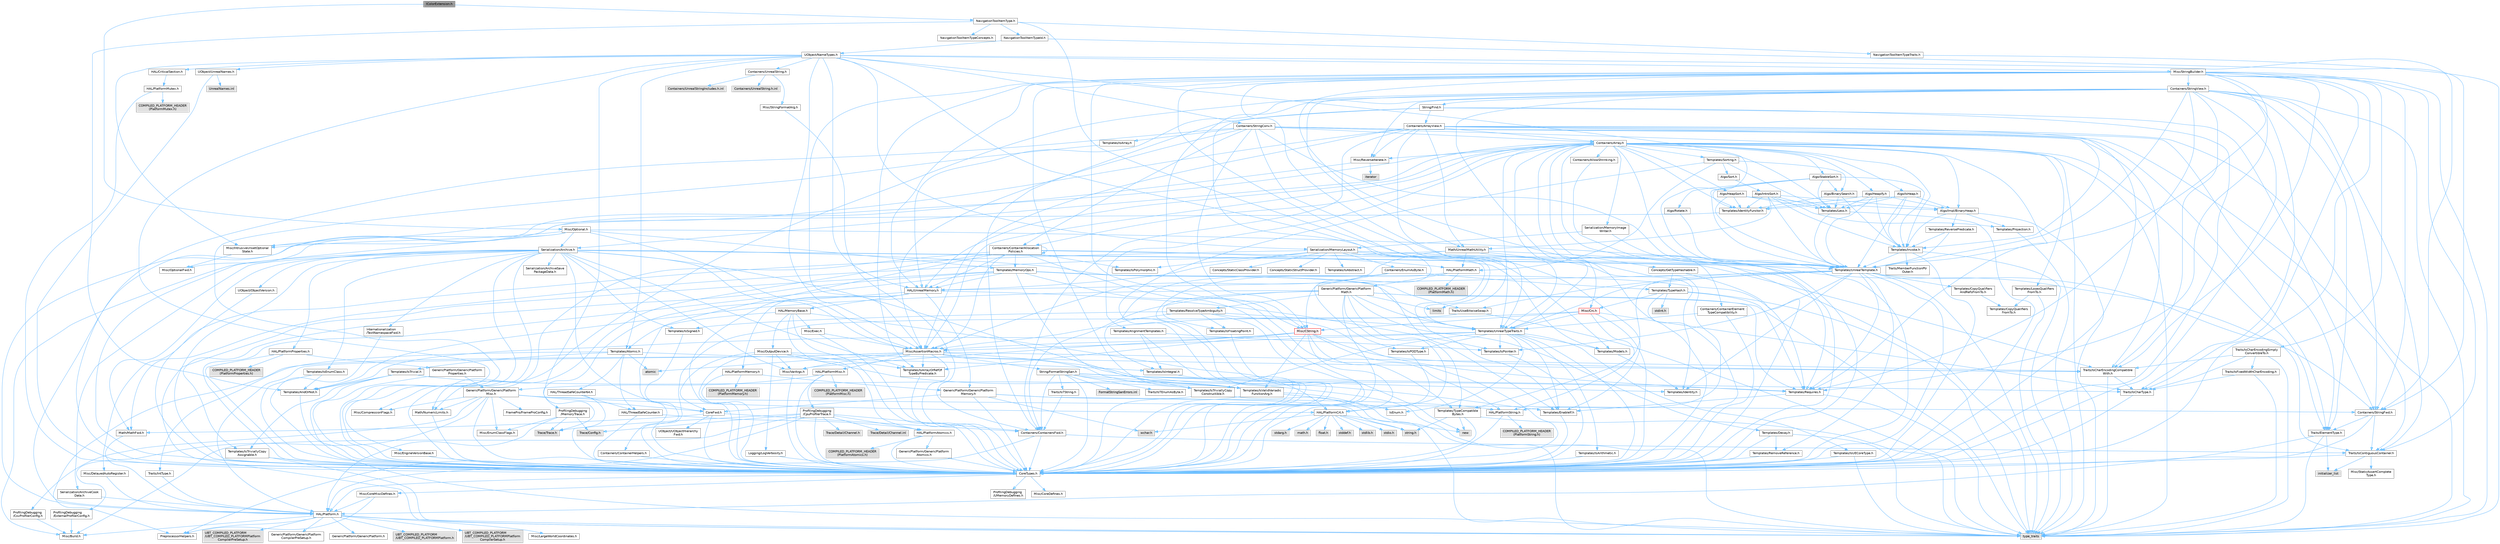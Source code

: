 digraph "IColorExtension.h"
{
 // INTERACTIVE_SVG=YES
 // LATEX_PDF_SIZE
  bgcolor="transparent";
  edge [fontname=Helvetica,fontsize=10,labelfontname=Helvetica,labelfontsize=10];
  node [fontname=Helvetica,fontsize=10,shape=box,height=0.2,width=0.4];
  Node1 [id="Node000001",label="IColorExtension.h",height=0.2,width=0.4,color="gray40", fillcolor="grey60", style="filled", fontcolor="black",tooltip=" "];
  Node1 -> Node2 [id="edge1_Node000001_Node000002",color="steelblue1",style="solid",tooltip=" "];
  Node2 [id="Node000002",label="Misc/Optional.h",height=0.2,width=0.4,color="grey40", fillcolor="white", style="filled",URL="$d2/dae/Optional_8h.html",tooltip=" "];
  Node2 -> Node3 [id="edge2_Node000002_Node000003",color="steelblue1",style="solid",tooltip=" "];
  Node3 [id="Node000003",label="CoreTypes.h",height=0.2,width=0.4,color="grey40", fillcolor="white", style="filled",URL="$dc/dec/CoreTypes_8h.html",tooltip=" "];
  Node3 -> Node4 [id="edge3_Node000003_Node000004",color="steelblue1",style="solid",tooltip=" "];
  Node4 [id="Node000004",label="HAL/Platform.h",height=0.2,width=0.4,color="grey40", fillcolor="white", style="filled",URL="$d9/dd0/Platform_8h.html",tooltip=" "];
  Node4 -> Node5 [id="edge4_Node000004_Node000005",color="steelblue1",style="solid",tooltip=" "];
  Node5 [id="Node000005",label="Misc/Build.h",height=0.2,width=0.4,color="grey40", fillcolor="white", style="filled",URL="$d3/dbb/Build_8h.html",tooltip=" "];
  Node4 -> Node6 [id="edge5_Node000004_Node000006",color="steelblue1",style="solid",tooltip=" "];
  Node6 [id="Node000006",label="Misc/LargeWorldCoordinates.h",height=0.2,width=0.4,color="grey40", fillcolor="white", style="filled",URL="$d2/dcb/LargeWorldCoordinates_8h.html",tooltip=" "];
  Node4 -> Node7 [id="edge6_Node000004_Node000007",color="steelblue1",style="solid",tooltip=" "];
  Node7 [id="Node000007",label="type_traits",height=0.2,width=0.4,color="grey60", fillcolor="#E0E0E0", style="filled",tooltip=" "];
  Node4 -> Node8 [id="edge7_Node000004_Node000008",color="steelblue1",style="solid",tooltip=" "];
  Node8 [id="Node000008",label="PreprocessorHelpers.h",height=0.2,width=0.4,color="grey40", fillcolor="white", style="filled",URL="$db/ddb/PreprocessorHelpers_8h.html",tooltip=" "];
  Node4 -> Node9 [id="edge8_Node000004_Node000009",color="steelblue1",style="solid",tooltip=" "];
  Node9 [id="Node000009",label="UBT_COMPILED_PLATFORM\l/UBT_COMPILED_PLATFORMPlatform\lCompilerPreSetup.h",height=0.2,width=0.4,color="grey60", fillcolor="#E0E0E0", style="filled",tooltip=" "];
  Node4 -> Node10 [id="edge9_Node000004_Node000010",color="steelblue1",style="solid",tooltip=" "];
  Node10 [id="Node000010",label="GenericPlatform/GenericPlatform\lCompilerPreSetup.h",height=0.2,width=0.4,color="grey40", fillcolor="white", style="filled",URL="$d9/dc8/GenericPlatformCompilerPreSetup_8h.html",tooltip=" "];
  Node4 -> Node11 [id="edge10_Node000004_Node000011",color="steelblue1",style="solid",tooltip=" "];
  Node11 [id="Node000011",label="GenericPlatform/GenericPlatform.h",height=0.2,width=0.4,color="grey40", fillcolor="white", style="filled",URL="$d6/d84/GenericPlatform_8h.html",tooltip=" "];
  Node4 -> Node12 [id="edge11_Node000004_Node000012",color="steelblue1",style="solid",tooltip=" "];
  Node12 [id="Node000012",label="UBT_COMPILED_PLATFORM\l/UBT_COMPILED_PLATFORMPlatform.h",height=0.2,width=0.4,color="grey60", fillcolor="#E0E0E0", style="filled",tooltip=" "];
  Node4 -> Node13 [id="edge12_Node000004_Node000013",color="steelblue1",style="solid",tooltip=" "];
  Node13 [id="Node000013",label="UBT_COMPILED_PLATFORM\l/UBT_COMPILED_PLATFORMPlatform\lCompilerSetup.h",height=0.2,width=0.4,color="grey60", fillcolor="#E0E0E0", style="filled",tooltip=" "];
  Node3 -> Node14 [id="edge13_Node000003_Node000014",color="steelblue1",style="solid",tooltip=" "];
  Node14 [id="Node000014",label="ProfilingDebugging\l/UMemoryDefines.h",height=0.2,width=0.4,color="grey40", fillcolor="white", style="filled",URL="$d2/da2/UMemoryDefines_8h.html",tooltip=" "];
  Node3 -> Node15 [id="edge14_Node000003_Node000015",color="steelblue1",style="solid",tooltip=" "];
  Node15 [id="Node000015",label="Misc/CoreMiscDefines.h",height=0.2,width=0.4,color="grey40", fillcolor="white", style="filled",URL="$da/d38/CoreMiscDefines_8h.html",tooltip=" "];
  Node15 -> Node4 [id="edge15_Node000015_Node000004",color="steelblue1",style="solid",tooltip=" "];
  Node15 -> Node8 [id="edge16_Node000015_Node000008",color="steelblue1",style="solid",tooltip=" "];
  Node3 -> Node16 [id="edge17_Node000003_Node000016",color="steelblue1",style="solid",tooltip=" "];
  Node16 [id="Node000016",label="Misc/CoreDefines.h",height=0.2,width=0.4,color="grey40", fillcolor="white", style="filled",URL="$d3/dd2/CoreDefines_8h.html",tooltip=" "];
  Node2 -> Node17 [id="edge18_Node000002_Node000017",color="steelblue1",style="solid",tooltip=" "];
  Node17 [id="Node000017",label="Misc/AssertionMacros.h",height=0.2,width=0.4,color="grey40", fillcolor="white", style="filled",URL="$d0/dfa/AssertionMacros_8h.html",tooltip=" "];
  Node17 -> Node3 [id="edge19_Node000017_Node000003",color="steelblue1",style="solid",tooltip=" "];
  Node17 -> Node4 [id="edge20_Node000017_Node000004",color="steelblue1",style="solid",tooltip=" "];
  Node17 -> Node18 [id="edge21_Node000017_Node000018",color="steelblue1",style="solid",tooltip=" "];
  Node18 [id="Node000018",label="HAL/PlatformMisc.h",height=0.2,width=0.4,color="grey40", fillcolor="white", style="filled",URL="$d0/df5/PlatformMisc_8h.html",tooltip=" "];
  Node18 -> Node3 [id="edge22_Node000018_Node000003",color="steelblue1",style="solid",tooltip=" "];
  Node18 -> Node19 [id="edge23_Node000018_Node000019",color="steelblue1",style="solid",tooltip=" "];
  Node19 [id="Node000019",label="GenericPlatform/GenericPlatform\lMisc.h",height=0.2,width=0.4,color="grey40", fillcolor="white", style="filled",URL="$db/d9a/GenericPlatformMisc_8h.html",tooltip=" "];
  Node19 -> Node20 [id="edge24_Node000019_Node000020",color="steelblue1",style="solid",tooltip=" "];
  Node20 [id="Node000020",label="Containers/StringFwd.h",height=0.2,width=0.4,color="grey40", fillcolor="white", style="filled",URL="$df/d37/StringFwd_8h.html",tooltip=" "];
  Node20 -> Node3 [id="edge25_Node000020_Node000003",color="steelblue1",style="solid",tooltip=" "];
  Node20 -> Node21 [id="edge26_Node000020_Node000021",color="steelblue1",style="solid",tooltip=" "];
  Node21 [id="Node000021",label="Traits/ElementType.h",height=0.2,width=0.4,color="grey40", fillcolor="white", style="filled",URL="$d5/d4f/ElementType_8h.html",tooltip=" "];
  Node21 -> Node4 [id="edge27_Node000021_Node000004",color="steelblue1",style="solid",tooltip=" "];
  Node21 -> Node22 [id="edge28_Node000021_Node000022",color="steelblue1",style="solid",tooltip=" "];
  Node22 [id="Node000022",label="initializer_list",height=0.2,width=0.4,color="grey60", fillcolor="#E0E0E0", style="filled",tooltip=" "];
  Node21 -> Node7 [id="edge29_Node000021_Node000007",color="steelblue1",style="solid",tooltip=" "];
  Node20 -> Node23 [id="edge30_Node000020_Node000023",color="steelblue1",style="solid",tooltip=" "];
  Node23 [id="Node000023",label="Traits/IsContiguousContainer.h",height=0.2,width=0.4,color="grey40", fillcolor="white", style="filled",URL="$d5/d3c/IsContiguousContainer_8h.html",tooltip=" "];
  Node23 -> Node3 [id="edge31_Node000023_Node000003",color="steelblue1",style="solid",tooltip=" "];
  Node23 -> Node24 [id="edge32_Node000023_Node000024",color="steelblue1",style="solid",tooltip=" "];
  Node24 [id="Node000024",label="Misc/StaticAssertComplete\lType.h",height=0.2,width=0.4,color="grey40", fillcolor="white", style="filled",URL="$d5/d4e/StaticAssertCompleteType_8h.html",tooltip=" "];
  Node23 -> Node22 [id="edge33_Node000023_Node000022",color="steelblue1",style="solid",tooltip=" "];
  Node19 -> Node25 [id="edge34_Node000019_Node000025",color="steelblue1",style="solid",tooltip=" "];
  Node25 [id="Node000025",label="CoreFwd.h",height=0.2,width=0.4,color="grey40", fillcolor="white", style="filled",URL="$d1/d1e/CoreFwd_8h.html",tooltip=" "];
  Node25 -> Node3 [id="edge35_Node000025_Node000003",color="steelblue1",style="solid",tooltip=" "];
  Node25 -> Node26 [id="edge36_Node000025_Node000026",color="steelblue1",style="solid",tooltip=" "];
  Node26 [id="Node000026",label="Containers/ContainersFwd.h",height=0.2,width=0.4,color="grey40", fillcolor="white", style="filled",URL="$d4/d0a/ContainersFwd_8h.html",tooltip=" "];
  Node26 -> Node4 [id="edge37_Node000026_Node000004",color="steelblue1",style="solid",tooltip=" "];
  Node26 -> Node3 [id="edge38_Node000026_Node000003",color="steelblue1",style="solid",tooltip=" "];
  Node26 -> Node23 [id="edge39_Node000026_Node000023",color="steelblue1",style="solid",tooltip=" "];
  Node25 -> Node27 [id="edge40_Node000025_Node000027",color="steelblue1",style="solid",tooltip=" "];
  Node27 [id="Node000027",label="Math/MathFwd.h",height=0.2,width=0.4,color="grey40", fillcolor="white", style="filled",URL="$d2/d10/MathFwd_8h.html",tooltip=" "];
  Node27 -> Node4 [id="edge41_Node000027_Node000004",color="steelblue1",style="solid",tooltip=" "];
  Node25 -> Node28 [id="edge42_Node000025_Node000028",color="steelblue1",style="solid",tooltip=" "];
  Node28 [id="Node000028",label="UObject/UObjectHierarchy\lFwd.h",height=0.2,width=0.4,color="grey40", fillcolor="white", style="filled",URL="$d3/d13/UObjectHierarchyFwd_8h.html",tooltip=" "];
  Node19 -> Node3 [id="edge43_Node000019_Node000003",color="steelblue1",style="solid",tooltip=" "];
  Node19 -> Node29 [id="edge44_Node000019_Node000029",color="steelblue1",style="solid",tooltip=" "];
  Node29 [id="Node000029",label="FramePro/FrameProConfig.h",height=0.2,width=0.4,color="grey40", fillcolor="white", style="filled",URL="$d7/d90/FrameProConfig_8h.html",tooltip=" "];
  Node19 -> Node30 [id="edge45_Node000019_Node000030",color="steelblue1",style="solid",tooltip=" "];
  Node30 [id="Node000030",label="HAL/PlatformCrt.h",height=0.2,width=0.4,color="grey40", fillcolor="white", style="filled",URL="$d8/d75/PlatformCrt_8h.html",tooltip=" "];
  Node30 -> Node31 [id="edge46_Node000030_Node000031",color="steelblue1",style="solid",tooltip=" "];
  Node31 [id="Node000031",label="new",height=0.2,width=0.4,color="grey60", fillcolor="#E0E0E0", style="filled",tooltip=" "];
  Node30 -> Node32 [id="edge47_Node000030_Node000032",color="steelblue1",style="solid",tooltip=" "];
  Node32 [id="Node000032",label="wchar.h",height=0.2,width=0.4,color="grey60", fillcolor="#E0E0E0", style="filled",tooltip=" "];
  Node30 -> Node33 [id="edge48_Node000030_Node000033",color="steelblue1",style="solid",tooltip=" "];
  Node33 [id="Node000033",label="stddef.h",height=0.2,width=0.4,color="grey60", fillcolor="#E0E0E0", style="filled",tooltip=" "];
  Node30 -> Node34 [id="edge49_Node000030_Node000034",color="steelblue1",style="solid",tooltip=" "];
  Node34 [id="Node000034",label="stdlib.h",height=0.2,width=0.4,color="grey60", fillcolor="#E0E0E0", style="filled",tooltip=" "];
  Node30 -> Node35 [id="edge50_Node000030_Node000035",color="steelblue1",style="solid",tooltip=" "];
  Node35 [id="Node000035",label="stdio.h",height=0.2,width=0.4,color="grey60", fillcolor="#E0E0E0", style="filled",tooltip=" "];
  Node30 -> Node36 [id="edge51_Node000030_Node000036",color="steelblue1",style="solid",tooltip=" "];
  Node36 [id="Node000036",label="stdarg.h",height=0.2,width=0.4,color="grey60", fillcolor="#E0E0E0", style="filled",tooltip=" "];
  Node30 -> Node37 [id="edge52_Node000030_Node000037",color="steelblue1",style="solid",tooltip=" "];
  Node37 [id="Node000037",label="math.h",height=0.2,width=0.4,color="grey60", fillcolor="#E0E0E0", style="filled",tooltip=" "];
  Node30 -> Node38 [id="edge53_Node000030_Node000038",color="steelblue1",style="solid",tooltip=" "];
  Node38 [id="Node000038",label="float.h",height=0.2,width=0.4,color="grey60", fillcolor="#E0E0E0", style="filled",tooltip=" "];
  Node30 -> Node39 [id="edge54_Node000030_Node000039",color="steelblue1",style="solid",tooltip=" "];
  Node39 [id="Node000039",label="string.h",height=0.2,width=0.4,color="grey60", fillcolor="#E0E0E0", style="filled",tooltip=" "];
  Node19 -> Node40 [id="edge55_Node000019_Node000040",color="steelblue1",style="solid",tooltip=" "];
  Node40 [id="Node000040",label="Math/NumericLimits.h",height=0.2,width=0.4,color="grey40", fillcolor="white", style="filled",URL="$df/d1b/NumericLimits_8h.html",tooltip=" "];
  Node40 -> Node3 [id="edge56_Node000040_Node000003",color="steelblue1",style="solid",tooltip=" "];
  Node19 -> Node41 [id="edge57_Node000019_Node000041",color="steelblue1",style="solid",tooltip=" "];
  Node41 [id="Node000041",label="Misc/CompressionFlags.h",height=0.2,width=0.4,color="grey40", fillcolor="white", style="filled",URL="$d9/d76/CompressionFlags_8h.html",tooltip=" "];
  Node19 -> Node42 [id="edge58_Node000019_Node000042",color="steelblue1",style="solid",tooltip=" "];
  Node42 [id="Node000042",label="Misc/EnumClassFlags.h",height=0.2,width=0.4,color="grey40", fillcolor="white", style="filled",URL="$d8/de7/EnumClassFlags_8h.html",tooltip=" "];
  Node19 -> Node43 [id="edge59_Node000019_Node000043",color="steelblue1",style="solid",tooltip=" "];
  Node43 [id="Node000043",label="ProfilingDebugging\l/CsvProfilerConfig.h",height=0.2,width=0.4,color="grey40", fillcolor="white", style="filled",URL="$d3/d88/CsvProfilerConfig_8h.html",tooltip=" "];
  Node43 -> Node5 [id="edge60_Node000043_Node000005",color="steelblue1",style="solid",tooltip=" "];
  Node19 -> Node44 [id="edge61_Node000019_Node000044",color="steelblue1",style="solid",tooltip=" "];
  Node44 [id="Node000044",label="ProfilingDebugging\l/ExternalProfilerConfig.h",height=0.2,width=0.4,color="grey40", fillcolor="white", style="filled",URL="$d3/dbb/ExternalProfilerConfig_8h.html",tooltip=" "];
  Node44 -> Node5 [id="edge62_Node000044_Node000005",color="steelblue1",style="solid",tooltip=" "];
  Node18 -> Node45 [id="edge63_Node000018_Node000045",color="steelblue1",style="solid",tooltip=" "];
  Node45 [id="Node000045",label="COMPILED_PLATFORM_HEADER\l(PlatformMisc.h)",height=0.2,width=0.4,color="grey60", fillcolor="#E0E0E0", style="filled",tooltip=" "];
  Node18 -> Node46 [id="edge64_Node000018_Node000046",color="steelblue1",style="solid",tooltip=" "];
  Node46 [id="Node000046",label="ProfilingDebugging\l/CpuProfilerTrace.h",height=0.2,width=0.4,color="grey40", fillcolor="white", style="filled",URL="$da/dcb/CpuProfilerTrace_8h.html",tooltip=" "];
  Node46 -> Node3 [id="edge65_Node000046_Node000003",color="steelblue1",style="solid",tooltip=" "];
  Node46 -> Node26 [id="edge66_Node000046_Node000026",color="steelblue1",style="solid",tooltip=" "];
  Node46 -> Node47 [id="edge67_Node000046_Node000047",color="steelblue1",style="solid",tooltip=" "];
  Node47 [id="Node000047",label="HAL/PlatformAtomics.h",height=0.2,width=0.4,color="grey40", fillcolor="white", style="filled",URL="$d3/d36/PlatformAtomics_8h.html",tooltip=" "];
  Node47 -> Node3 [id="edge68_Node000047_Node000003",color="steelblue1",style="solid",tooltip=" "];
  Node47 -> Node48 [id="edge69_Node000047_Node000048",color="steelblue1",style="solid",tooltip=" "];
  Node48 [id="Node000048",label="GenericPlatform/GenericPlatform\lAtomics.h",height=0.2,width=0.4,color="grey40", fillcolor="white", style="filled",URL="$da/d72/GenericPlatformAtomics_8h.html",tooltip=" "];
  Node48 -> Node3 [id="edge70_Node000048_Node000003",color="steelblue1",style="solid",tooltip=" "];
  Node47 -> Node49 [id="edge71_Node000047_Node000049",color="steelblue1",style="solid",tooltip=" "];
  Node49 [id="Node000049",label="COMPILED_PLATFORM_HEADER\l(PlatformAtomics.h)",height=0.2,width=0.4,color="grey60", fillcolor="#E0E0E0", style="filled",tooltip=" "];
  Node46 -> Node8 [id="edge72_Node000046_Node000008",color="steelblue1",style="solid",tooltip=" "];
  Node46 -> Node5 [id="edge73_Node000046_Node000005",color="steelblue1",style="solid",tooltip=" "];
  Node46 -> Node50 [id="edge74_Node000046_Node000050",color="steelblue1",style="solid",tooltip=" "];
  Node50 [id="Node000050",label="Trace/Config.h",height=0.2,width=0.4,color="grey60", fillcolor="#E0E0E0", style="filled",tooltip=" "];
  Node46 -> Node51 [id="edge75_Node000046_Node000051",color="steelblue1",style="solid",tooltip=" "];
  Node51 [id="Node000051",label="Trace/Detail/Channel.h",height=0.2,width=0.4,color="grey60", fillcolor="#E0E0E0", style="filled",tooltip=" "];
  Node46 -> Node52 [id="edge76_Node000046_Node000052",color="steelblue1",style="solid",tooltip=" "];
  Node52 [id="Node000052",label="Trace/Detail/Channel.inl",height=0.2,width=0.4,color="grey60", fillcolor="#E0E0E0", style="filled",tooltip=" "];
  Node46 -> Node53 [id="edge77_Node000046_Node000053",color="steelblue1",style="solid",tooltip=" "];
  Node53 [id="Node000053",label="Trace/Trace.h",height=0.2,width=0.4,color="grey60", fillcolor="#E0E0E0", style="filled",tooltip=" "];
  Node17 -> Node8 [id="edge78_Node000017_Node000008",color="steelblue1",style="solid",tooltip=" "];
  Node17 -> Node54 [id="edge79_Node000017_Node000054",color="steelblue1",style="solid",tooltip=" "];
  Node54 [id="Node000054",label="Templates/EnableIf.h",height=0.2,width=0.4,color="grey40", fillcolor="white", style="filled",URL="$d7/d60/EnableIf_8h.html",tooltip=" "];
  Node54 -> Node3 [id="edge80_Node000054_Node000003",color="steelblue1",style="solid",tooltip=" "];
  Node17 -> Node55 [id="edge81_Node000017_Node000055",color="steelblue1",style="solid",tooltip=" "];
  Node55 [id="Node000055",label="Templates/IsArrayOrRefOf\lTypeByPredicate.h",height=0.2,width=0.4,color="grey40", fillcolor="white", style="filled",URL="$d6/da1/IsArrayOrRefOfTypeByPredicate_8h.html",tooltip=" "];
  Node55 -> Node3 [id="edge82_Node000055_Node000003",color="steelblue1",style="solid",tooltip=" "];
  Node17 -> Node56 [id="edge83_Node000017_Node000056",color="steelblue1",style="solid",tooltip=" "];
  Node56 [id="Node000056",label="Templates/IsValidVariadic\lFunctionArg.h",height=0.2,width=0.4,color="grey40", fillcolor="white", style="filled",URL="$d0/dc8/IsValidVariadicFunctionArg_8h.html",tooltip=" "];
  Node56 -> Node3 [id="edge84_Node000056_Node000003",color="steelblue1",style="solid",tooltip=" "];
  Node56 -> Node57 [id="edge85_Node000056_Node000057",color="steelblue1",style="solid",tooltip=" "];
  Node57 [id="Node000057",label="IsEnum.h",height=0.2,width=0.4,color="grey40", fillcolor="white", style="filled",URL="$d4/de5/IsEnum_8h.html",tooltip=" "];
  Node56 -> Node7 [id="edge86_Node000056_Node000007",color="steelblue1",style="solid",tooltip=" "];
  Node17 -> Node58 [id="edge87_Node000017_Node000058",color="steelblue1",style="solid",tooltip=" "];
  Node58 [id="Node000058",label="Traits/IsCharEncodingCompatible\lWith.h",height=0.2,width=0.4,color="grey40", fillcolor="white", style="filled",URL="$df/dd1/IsCharEncodingCompatibleWith_8h.html",tooltip=" "];
  Node58 -> Node7 [id="edge88_Node000058_Node000007",color="steelblue1",style="solid",tooltip=" "];
  Node58 -> Node59 [id="edge89_Node000058_Node000059",color="steelblue1",style="solid",tooltip=" "];
  Node59 [id="Node000059",label="Traits/IsCharType.h",height=0.2,width=0.4,color="grey40", fillcolor="white", style="filled",URL="$db/d51/IsCharType_8h.html",tooltip=" "];
  Node59 -> Node3 [id="edge90_Node000059_Node000003",color="steelblue1",style="solid",tooltip=" "];
  Node17 -> Node60 [id="edge91_Node000017_Node000060",color="steelblue1",style="solid",tooltip=" "];
  Node60 [id="Node000060",label="Misc/VarArgs.h",height=0.2,width=0.4,color="grey40", fillcolor="white", style="filled",URL="$d5/d6f/VarArgs_8h.html",tooltip=" "];
  Node60 -> Node3 [id="edge92_Node000060_Node000003",color="steelblue1",style="solid",tooltip=" "];
  Node17 -> Node61 [id="edge93_Node000017_Node000061",color="steelblue1",style="solid",tooltip=" "];
  Node61 [id="Node000061",label="String/FormatStringSan.h",height=0.2,width=0.4,color="grey40", fillcolor="white", style="filled",URL="$d3/d8b/FormatStringSan_8h.html",tooltip=" "];
  Node61 -> Node7 [id="edge94_Node000061_Node000007",color="steelblue1",style="solid",tooltip=" "];
  Node61 -> Node3 [id="edge95_Node000061_Node000003",color="steelblue1",style="solid",tooltip=" "];
  Node61 -> Node62 [id="edge96_Node000061_Node000062",color="steelblue1",style="solid",tooltip=" "];
  Node62 [id="Node000062",label="Templates/Requires.h",height=0.2,width=0.4,color="grey40", fillcolor="white", style="filled",URL="$dc/d96/Requires_8h.html",tooltip=" "];
  Node62 -> Node54 [id="edge97_Node000062_Node000054",color="steelblue1",style="solid",tooltip=" "];
  Node62 -> Node7 [id="edge98_Node000062_Node000007",color="steelblue1",style="solid",tooltip=" "];
  Node61 -> Node63 [id="edge99_Node000061_Node000063",color="steelblue1",style="solid",tooltip=" "];
  Node63 [id="Node000063",label="Templates/Identity.h",height=0.2,width=0.4,color="grey40", fillcolor="white", style="filled",URL="$d0/dd5/Identity_8h.html",tooltip=" "];
  Node61 -> Node56 [id="edge100_Node000061_Node000056",color="steelblue1",style="solid",tooltip=" "];
  Node61 -> Node59 [id="edge101_Node000061_Node000059",color="steelblue1",style="solid",tooltip=" "];
  Node61 -> Node64 [id="edge102_Node000061_Node000064",color="steelblue1",style="solid",tooltip=" "];
  Node64 [id="Node000064",label="Traits/IsTEnumAsByte.h",height=0.2,width=0.4,color="grey40", fillcolor="white", style="filled",URL="$d1/de6/IsTEnumAsByte_8h.html",tooltip=" "];
  Node61 -> Node65 [id="edge103_Node000061_Node000065",color="steelblue1",style="solid",tooltip=" "];
  Node65 [id="Node000065",label="Traits/IsTString.h",height=0.2,width=0.4,color="grey40", fillcolor="white", style="filled",URL="$d0/df8/IsTString_8h.html",tooltip=" "];
  Node65 -> Node26 [id="edge104_Node000065_Node000026",color="steelblue1",style="solid",tooltip=" "];
  Node61 -> Node26 [id="edge105_Node000061_Node000026",color="steelblue1",style="solid",tooltip=" "];
  Node61 -> Node66 [id="edge106_Node000061_Node000066",color="steelblue1",style="solid",tooltip=" "];
  Node66 [id="Node000066",label="FormatStringSanErrors.inl",height=0.2,width=0.4,color="grey60", fillcolor="#E0E0E0", style="filled",tooltip=" "];
  Node17 -> Node67 [id="edge107_Node000017_Node000067",color="steelblue1",style="solid",tooltip=" "];
  Node67 [id="Node000067",label="atomic",height=0.2,width=0.4,color="grey60", fillcolor="#E0E0E0", style="filled",tooltip=" "];
  Node2 -> Node68 [id="edge108_Node000002_Node000068",color="steelblue1",style="solid",tooltip=" "];
  Node68 [id="Node000068",label="Misc/IntrusiveUnsetOptional\lState.h",height=0.2,width=0.4,color="grey40", fillcolor="white", style="filled",URL="$d2/d0a/IntrusiveUnsetOptionalState_8h.html",tooltip=" "];
  Node68 -> Node69 [id="edge109_Node000068_Node000069",color="steelblue1",style="solid",tooltip=" "];
  Node69 [id="Node000069",label="Misc/OptionalFwd.h",height=0.2,width=0.4,color="grey40", fillcolor="white", style="filled",URL="$dc/d50/OptionalFwd_8h.html",tooltip=" "];
  Node2 -> Node69 [id="edge110_Node000002_Node000069",color="steelblue1",style="solid",tooltip=" "];
  Node2 -> Node70 [id="edge111_Node000002_Node000070",color="steelblue1",style="solid",tooltip=" "];
  Node70 [id="Node000070",label="Templates/MemoryOps.h",height=0.2,width=0.4,color="grey40", fillcolor="white", style="filled",URL="$db/dea/MemoryOps_8h.html",tooltip=" "];
  Node70 -> Node3 [id="edge112_Node000070_Node000003",color="steelblue1",style="solid",tooltip=" "];
  Node70 -> Node71 [id="edge113_Node000070_Node000071",color="steelblue1",style="solid",tooltip=" "];
  Node71 [id="Node000071",label="HAL/UnrealMemory.h",height=0.2,width=0.4,color="grey40", fillcolor="white", style="filled",URL="$d9/d96/UnrealMemory_8h.html",tooltip=" "];
  Node71 -> Node3 [id="edge114_Node000071_Node000003",color="steelblue1",style="solid",tooltip=" "];
  Node71 -> Node72 [id="edge115_Node000071_Node000072",color="steelblue1",style="solid",tooltip=" "];
  Node72 [id="Node000072",label="GenericPlatform/GenericPlatform\lMemory.h",height=0.2,width=0.4,color="grey40", fillcolor="white", style="filled",URL="$dd/d22/GenericPlatformMemory_8h.html",tooltip=" "];
  Node72 -> Node25 [id="edge116_Node000072_Node000025",color="steelblue1",style="solid",tooltip=" "];
  Node72 -> Node3 [id="edge117_Node000072_Node000003",color="steelblue1",style="solid",tooltip=" "];
  Node72 -> Node73 [id="edge118_Node000072_Node000073",color="steelblue1",style="solid",tooltip=" "];
  Node73 [id="Node000073",label="HAL/PlatformString.h",height=0.2,width=0.4,color="grey40", fillcolor="white", style="filled",URL="$db/db5/PlatformString_8h.html",tooltip=" "];
  Node73 -> Node3 [id="edge119_Node000073_Node000003",color="steelblue1",style="solid",tooltip=" "];
  Node73 -> Node74 [id="edge120_Node000073_Node000074",color="steelblue1",style="solid",tooltip=" "];
  Node74 [id="Node000074",label="COMPILED_PLATFORM_HEADER\l(PlatformString.h)",height=0.2,width=0.4,color="grey60", fillcolor="#E0E0E0", style="filled",tooltip=" "];
  Node72 -> Node39 [id="edge121_Node000072_Node000039",color="steelblue1",style="solid",tooltip=" "];
  Node72 -> Node32 [id="edge122_Node000072_Node000032",color="steelblue1",style="solid",tooltip=" "];
  Node71 -> Node75 [id="edge123_Node000071_Node000075",color="steelblue1",style="solid",tooltip=" "];
  Node75 [id="Node000075",label="HAL/MemoryBase.h",height=0.2,width=0.4,color="grey40", fillcolor="white", style="filled",URL="$d6/d9f/MemoryBase_8h.html",tooltip=" "];
  Node75 -> Node3 [id="edge124_Node000075_Node000003",color="steelblue1",style="solid",tooltip=" "];
  Node75 -> Node47 [id="edge125_Node000075_Node000047",color="steelblue1",style="solid",tooltip=" "];
  Node75 -> Node30 [id="edge126_Node000075_Node000030",color="steelblue1",style="solid",tooltip=" "];
  Node75 -> Node76 [id="edge127_Node000075_Node000076",color="steelblue1",style="solid",tooltip=" "];
  Node76 [id="Node000076",label="Misc/Exec.h",height=0.2,width=0.4,color="grey40", fillcolor="white", style="filled",URL="$de/ddb/Exec_8h.html",tooltip=" "];
  Node76 -> Node3 [id="edge128_Node000076_Node000003",color="steelblue1",style="solid",tooltip=" "];
  Node76 -> Node17 [id="edge129_Node000076_Node000017",color="steelblue1",style="solid",tooltip=" "];
  Node75 -> Node77 [id="edge130_Node000075_Node000077",color="steelblue1",style="solid",tooltip=" "];
  Node77 [id="Node000077",label="Misc/OutputDevice.h",height=0.2,width=0.4,color="grey40", fillcolor="white", style="filled",URL="$d7/d32/OutputDevice_8h.html",tooltip=" "];
  Node77 -> Node25 [id="edge131_Node000077_Node000025",color="steelblue1",style="solid",tooltip=" "];
  Node77 -> Node3 [id="edge132_Node000077_Node000003",color="steelblue1",style="solid",tooltip=" "];
  Node77 -> Node78 [id="edge133_Node000077_Node000078",color="steelblue1",style="solid",tooltip=" "];
  Node78 [id="Node000078",label="Logging/LogVerbosity.h",height=0.2,width=0.4,color="grey40", fillcolor="white", style="filled",URL="$d2/d8f/LogVerbosity_8h.html",tooltip=" "];
  Node78 -> Node3 [id="edge134_Node000078_Node000003",color="steelblue1",style="solid",tooltip=" "];
  Node77 -> Node60 [id="edge135_Node000077_Node000060",color="steelblue1",style="solid",tooltip=" "];
  Node77 -> Node55 [id="edge136_Node000077_Node000055",color="steelblue1",style="solid",tooltip=" "];
  Node77 -> Node56 [id="edge137_Node000077_Node000056",color="steelblue1",style="solid",tooltip=" "];
  Node77 -> Node58 [id="edge138_Node000077_Node000058",color="steelblue1",style="solid",tooltip=" "];
  Node75 -> Node79 [id="edge139_Node000075_Node000079",color="steelblue1",style="solid",tooltip=" "];
  Node79 [id="Node000079",label="Templates/Atomic.h",height=0.2,width=0.4,color="grey40", fillcolor="white", style="filled",URL="$d3/d91/Atomic_8h.html",tooltip=" "];
  Node79 -> Node80 [id="edge140_Node000079_Node000080",color="steelblue1",style="solid",tooltip=" "];
  Node80 [id="Node000080",label="HAL/ThreadSafeCounter.h",height=0.2,width=0.4,color="grey40", fillcolor="white", style="filled",URL="$dc/dc9/ThreadSafeCounter_8h.html",tooltip=" "];
  Node80 -> Node3 [id="edge141_Node000080_Node000003",color="steelblue1",style="solid",tooltip=" "];
  Node80 -> Node47 [id="edge142_Node000080_Node000047",color="steelblue1",style="solid",tooltip=" "];
  Node79 -> Node81 [id="edge143_Node000079_Node000081",color="steelblue1",style="solid",tooltip=" "];
  Node81 [id="Node000081",label="HAL/ThreadSafeCounter64.h",height=0.2,width=0.4,color="grey40", fillcolor="white", style="filled",URL="$d0/d12/ThreadSafeCounter64_8h.html",tooltip=" "];
  Node81 -> Node3 [id="edge144_Node000081_Node000003",color="steelblue1",style="solid",tooltip=" "];
  Node81 -> Node80 [id="edge145_Node000081_Node000080",color="steelblue1",style="solid",tooltip=" "];
  Node79 -> Node82 [id="edge146_Node000079_Node000082",color="steelblue1",style="solid",tooltip=" "];
  Node82 [id="Node000082",label="Templates/IsIntegral.h",height=0.2,width=0.4,color="grey40", fillcolor="white", style="filled",URL="$da/d64/IsIntegral_8h.html",tooltip=" "];
  Node82 -> Node3 [id="edge147_Node000082_Node000003",color="steelblue1",style="solid",tooltip=" "];
  Node79 -> Node83 [id="edge148_Node000079_Node000083",color="steelblue1",style="solid",tooltip=" "];
  Node83 [id="Node000083",label="Templates/IsTrivial.h",height=0.2,width=0.4,color="grey40", fillcolor="white", style="filled",URL="$da/d4c/IsTrivial_8h.html",tooltip=" "];
  Node83 -> Node84 [id="edge149_Node000083_Node000084",color="steelblue1",style="solid",tooltip=" "];
  Node84 [id="Node000084",label="Templates/AndOrNot.h",height=0.2,width=0.4,color="grey40", fillcolor="white", style="filled",URL="$db/d0a/AndOrNot_8h.html",tooltip=" "];
  Node84 -> Node3 [id="edge150_Node000084_Node000003",color="steelblue1",style="solid",tooltip=" "];
  Node83 -> Node85 [id="edge151_Node000083_Node000085",color="steelblue1",style="solid",tooltip=" "];
  Node85 [id="Node000085",label="Templates/IsTriviallyCopy\lConstructible.h",height=0.2,width=0.4,color="grey40", fillcolor="white", style="filled",URL="$d3/d78/IsTriviallyCopyConstructible_8h.html",tooltip=" "];
  Node85 -> Node3 [id="edge152_Node000085_Node000003",color="steelblue1",style="solid",tooltip=" "];
  Node85 -> Node7 [id="edge153_Node000085_Node000007",color="steelblue1",style="solid",tooltip=" "];
  Node83 -> Node86 [id="edge154_Node000083_Node000086",color="steelblue1",style="solid",tooltip=" "];
  Node86 [id="Node000086",label="Templates/IsTriviallyCopy\lAssignable.h",height=0.2,width=0.4,color="grey40", fillcolor="white", style="filled",URL="$d2/df2/IsTriviallyCopyAssignable_8h.html",tooltip=" "];
  Node86 -> Node3 [id="edge155_Node000086_Node000003",color="steelblue1",style="solid",tooltip=" "];
  Node86 -> Node7 [id="edge156_Node000086_Node000007",color="steelblue1",style="solid",tooltip=" "];
  Node83 -> Node7 [id="edge157_Node000083_Node000007",color="steelblue1",style="solid",tooltip=" "];
  Node79 -> Node87 [id="edge158_Node000079_Node000087",color="steelblue1",style="solid",tooltip=" "];
  Node87 [id="Node000087",label="Traits/IntType.h",height=0.2,width=0.4,color="grey40", fillcolor="white", style="filled",URL="$d7/deb/IntType_8h.html",tooltip=" "];
  Node87 -> Node4 [id="edge159_Node000087_Node000004",color="steelblue1",style="solid",tooltip=" "];
  Node79 -> Node67 [id="edge160_Node000079_Node000067",color="steelblue1",style="solid",tooltip=" "];
  Node71 -> Node88 [id="edge161_Node000071_Node000088",color="steelblue1",style="solid",tooltip=" "];
  Node88 [id="Node000088",label="HAL/PlatformMemory.h",height=0.2,width=0.4,color="grey40", fillcolor="white", style="filled",URL="$de/d68/PlatformMemory_8h.html",tooltip=" "];
  Node88 -> Node3 [id="edge162_Node000088_Node000003",color="steelblue1",style="solid",tooltip=" "];
  Node88 -> Node72 [id="edge163_Node000088_Node000072",color="steelblue1",style="solid",tooltip=" "];
  Node88 -> Node89 [id="edge164_Node000088_Node000089",color="steelblue1",style="solid",tooltip=" "];
  Node89 [id="Node000089",label="COMPILED_PLATFORM_HEADER\l(PlatformMemory.h)",height=0.2,width=0.4,color="grey60", fillcolor="#E0E0E0", style="filled",tooltip=" "];
  Node71 -> Node90 [id="edge165_Node000071_Node000090",color="steelblue1",style="solid",tooltip=" "];
  Node90 [id="Node000090",label="ProfilingDebugging\l/MemoryTrace.h",height=0.2,width=0.4,color="grey40", fillcolor="white", style="filled",URL="$da/dd7/MemoryTrace_8h.html",tooltip=" "];
  Node90 -> Node4 [id="edge166_Node000090_Node000004",color="steelblue1",style="solid",tooltip=" "];
  Node90 -> Node42 [id="edge167_Node000090_Node000042",color="steelblue1",style="solid",tooltip=" "];
  Node90 -> Node50 [id="edge168_Node000090_Node000050",color="steelblue1",style="solid",tooltip=" "];
  Node90 -> Node53 [id="edge169_Node000090_Node000053",color="steelblue1",style="solid",tooltip=" "];
  Node71 -> Node91 [id="edge170_Node000071_Node000091",color="steelblue1",style="solid",tooltip=" "];
  Node91 [id="Node000091",label="Templates/IsPointer.h",height=0.2,width=0.4,color="grey40", fillcolor="white", style="filled",URL="$d7/d05/IsPointer_8h.html",tooltip=" "];
  Node91 -> Node3 [id="edge171_Node000091_Node000003",color="steelblue1",style="solid",tooltip=" "];
  Node70 -> Node86 [id="edge172_Node000070_Node000086",color="steelblue1",style="solid",tooltip=" "];
  Node70 -> Node85 [id="edge173_Node000070_Node000085",color="steelblue1",style="solid",tooltip=" "];
  Node70 -> Node62 [id="edge174_Node000070_Node000062",color="steelblue1",style="solid",tooltip=" "];
  Node70 -> Node92 [id="edge175_Node000070_Node000092",color="steelblue1",style="solid",tooltip=" "];
  Node92 [id="Node000092",label="Templates/UnrealTypeTraits.h",height=0.2,width=0.4,color="grey40", fillcolor="white", style="filled",URL="$d2/d2d/UnrealTypeTraits_8h.html",tooltip=" "];
  Node92 -> Node3 [id="edge176_Node000092_Node000003",color="steelblue1",style="solid",tooltip=" "];
  Node92 -> Node91 [id="edge177_Node000092_Node000091",color="steelblue1",style="solid",tooltip=" "];
  Node92 -> Node17 [id="edge178_Node000092_Node000017",color="steelblue1",style="solid",tooltip=" "];
  Node92 -> Node84 [id="edge179_Node000092_Node000084",color="steelblue1",style="solid",tooltip=" "];
  Node92 -> Node54 [id="edge180_Node000092_Node000054",color="steelblue1",style="solid",tooltip=" "];
  Node92 -> Node93 [id="edge181_Node000092_Node000093",color="steelblue1",style="solid",tooltip=" "];
  Node93 [id="Node000093",label="Templates/IsArithmetic.h",height=0.2,width=0.4,color="grey40", fillcolor="white", style="filled",URL="$d2/d5d/IsArithmetic_8h.html",tooltip=" "];
  Node93 -> Node3 [id="edge182_Node000093_Node000003",color="steelblue1",style="solid",tooltip=" "];
  Node92 -> Node57 [id="edge183_Node000092_Node000057",color="steelblue1",style="solid",tooltip=" "];
  Node92 -> Node94 [id="edge184_Node000092_Node000094",color="steelblue1",style="solid",tooltip=" "];
  Node94 [id="Node000094",label="Templates/Models.h",height=0.2,width=0.4,color="grey40", fillcolor="white", style="filled",URL="$d3/d0c/Models_8h.html",tooltip=" "];
  Node94 -> Node63 [id="edge185_Node000094_Node000063",color="steelblue1",style="solid",tooltip=" "];
  Node92 -> Node95 [id="edge186_Node000092_Node000095",color="steelblue1",style="solid",tooltip=" "];
  Node95 [id="Node000095",label="Templates/IsPODType.h",height=0.2,width=0.4,color="grey40", fillcolor="white", style="filled",URL="$d7/db1/IsPODType_8h.html",tooltip=" "];
  Node95 -> Node3 [id="edge187_Node000095_Node000003",color="steelblue1",style="solid",tooltip=" "];
  Node92 -> Node96 [id="edge188_Node000092_Node000096",color="steelblue1",style="solid",tooltip=" "];
  Node96 [id="Node000096",label="Templates/IsUECoreType.h",height=0.2,width=0.4,color="grey40", fillcolor="white", style="filled",URL="$d1/db8/IsUECoreType_8h.html",tooltip=" "];
  Node96 -> Node3 [id="edge189_Node000096_Node000003",color="steelblue1",style="solid",tooltip=" "];
  Node96 -> Node7 [id="edge190_Node000096_Node000007",color="steelblue1",style="solid",tooltip=" "];
  Node92 -> Node85 [id="edge191_Node000092_Node000085",color="steelblue1",style="solid",tooltip=" "];
  Node70 -> Node97 [id="edge192_Node000070_Node000097",color="steelblue1",style="solid",tooltip=" "];
  Node97 [id="Node000097",label="Traits/UseBitwiseSwap.h",height=0.2,width=0.4,color="grey40", fillcolor="white", style="filled",URL="$db/df3/UseBitwiseSwap_8h.html",tooltip=" "];
  Node97 -> Node3 [id="edge193_Node000097_Node000003",color="steelblue1",style="solid",tooltip=" "];
  Node97 -> Node7 [id="edge194_Node000097_Node000007",color="steelblue1",style="solid",tooltip=" "];
  Node70 -> Node31 [id="edge195_Node000070_Node000031",color="steelblue1",style="solid",tooltip=" "];
  Node70 -> Node7 [id="edge196_Node000070_Node000007",color="steelblue1",style="solid",tooltip=" "];
  Node2 -> Node98 [id="edge197_Node000002_Node000098",color="steelblue1",style="solid",tooltip=" "];
  Node98 [id="Node000098",label="Templates/UnrealTemplate.h",height=0.2,width=0.4,color="grey40", fillcolor="white", style="filled",URL="$d4/d24/UnrealTemplate_8h.html",tooltip=" "];
  Node98 -> Node3 [id="edge198_Node000098_Node000003",color="steelblue1",style="solid",tooltip=" "];
  Node98 -> Node91 [id="edge199_Node000098_Node000091",color="steelblue1",style="solid",tooltip=" "];
  Node98 -> Node71 [id="edge200_Node000098_Node000071",color="steelblue1",style="solid",tooltip=" "];
  Node98 -> Node99 [id="edge201_Node000098_Node000099",color="steelblue1",style="solid",tooltip=" "];
  Node99 [id="Node000099",label="Templates/CopyQualifiers\lAndRefsFromTo.h",height=0.2,width=0.4,color="grey40", fillcolor="white", style="filled",URL="$d3/db3/CopyQualifiersAndRefsFromTo_8h.html",tooltip=" "];
  Node99 -> Node100 [id="edge202_Node000099_Node000100",color="steelblue1",style="solid",tooltip=" "];
  Node100 [id="Node000100",label="Templates/CopyQualifiers\lFromTo.h",height=0.2,width=0.4,color="grey40", fillcolor="white", style="filled",URL="$d5/db4/CopyQualifiersFromTo_8h.html",tooltip=" "];
  Node98 -> Node92 [id="edge203_Node000098_Node000092",color="steelblue1",style="solid",tooltip=" "];
  Node98 -> Node101 [id="edge204_Node000098_Node000101",color="steelblue1",style="solid",tooltip=" "];
  Node101 [id="Node000101",label="Templates/RemoveReference.h",height=0.2,width=0.4,color="grey40", fillcolor="white", style="filled",URL="$da/dbe/RemoveReference_8h.html",tooltip=" "];
  Node101 -> Node3 [id="edge205_Node000101_Node000003",color="steelblue1",style="solid",tooltip=" "];
  Node98 -> Node62 [id="edge206_Node000098_Node000062",color="steelblue1",style="solid",tooltip=" "];
  Node98 -> Node102 [id="edge207_Node000098_Node000102",color="steelblue1",style="solid",tooltip=" "];
  Node102 [id="Node000102",label="Templates/TypeCompatible\lBytes.h",height=0.2,width=0.4,color="grey40", fillcolor="white", style="filled",URL="$df/d0a/TypeCompatibleBytes_8h.html",tooltip=" "];
  Node102 -> Node3 [id="edge208_Node000102_Node000003",color="steelblue1",style="solid",tooltip=" "];
  Node102 -> Node39 [id="edge209_Node000102_Node000039",color="steelblue1",style="solid",tooltip=" "];
  Node102 -> Node31 [id="edge210_Node000102_Node000031",color="steelblue1",style="solid",tooltip=" "];
  Node102 -> Node7 [id="edge211_Node000102_Node000007",color="steelblue1",style="solid",tooltip=" "];
  Node98 -> Node63 [id="edge212_Node000098_Node000063",color="steelblue1",style="solid",tooltip=" "];
  Node98 -> Node23 [id="edge213_Node000098_Node000023",color="steelblue1",style="solid",tooltip=" "];
  Node98 -> Node97 [id="edge214_Node000098_Node000097",color="steelblue1",style="solid",tooltip=" "];
  Node98 -> Node7 [id="edge215_Node000098_Node000007",color="steelblue1",style="solid",tooltip=" "];
  Node2 -> Node103 [id="edge216_Node000002_Node000103",color="steelblue1",style="solid",tooltip=" "];
  Node103 [id="Node000103",label="Serialization/Archive.h",height=0.2,width=0.4,color="grey40", fillcolor="white", style="filled",URL="$d7/d3b/Archive_8h.html",tooltip=" "];
  Node103 -> Node25 [id="edge217_Node000103_Node000025",color="steelblue1",style="solid",tooltip=" "];
  Node103 -> Node3 [id="edge218_Node000103_Node000003",color="steelblue1",style="solid",tooltip=" "];
  Node103 -> Node104 [id="edge219_Node000103_Node000104",color="steelblue1",style="solid",tooltip=" "];
  Node104 [id="Node000104",label="HAL/PlatformProperties.h",height=0.2,width=0.4,color="grey40", fillcolor="white", style="filled",URL="$d9/db0/PlatformProperties_8h.html",tooltip=" "];
  Node104 -> Node3 [id="edge220_Node000104_Node000003",color="steelblue1",style="solid",tooltip=" "];
  Node104 -> Node105 [id="edge221_Node000104_Node000105",color="steelblue1",style="solid",tooltip=" "];
  Node105 [id="Node000105",label="GenericPlatform/GenericPlatform\lProperties.h",height=0.2,width=0.4,color="grey40", fillcolor="white", style="filled",URL="$d2/dcd/GenericPlatformProperties_8h.html",tooltip=" "];
  Node105 -> Node3 [id="edge222_Node000105_Node000003",color="steelblue1",style="solid",tooltip=" "];
  Node105 -> Node19 [id="edge223_Node000105_Node000019",color="steelblue1",style="solid",tooltip=" "];
  Node104 -> Node106 [id="edge224_Node000104_Node000106",color="steelblue1",style="solid",tooltip=" "];
  Node106 [id="Node000106",label="COMPILED_PLATFORM_HEADER\l(PlatformProperties.h)",height=0.2,width=0.4,color="grey60", fillcolor="#E0E0E0", style="filled",tooltip=" "];
  Node103 -> Node107 [id="edge225_Node000103_Node000107",color="steelblue1",style="solid",tooltip=" "];
  Node107 [id="Node000107",label="Internationalization\l/TextNamespaceFwd.h",height=0.2,width=0.4,color="grey40", fillcolor="white", style="filled",URL="$d8/d97/TextNamespaceFwd_8h.html",tooltip=" "];
  Node107 -> Node3 [id="edge226_Node000107_Node000003",color="steelblue1",style="solid",tooltip=" "];
  Node103 -> Node27 [id="edge227_Node000103_Node000027",color="steelblue1",style="solid",tooltip=" "];
  Node103 -> Node17 [id="edge228_Node000103_Node000017",color="steelblue1",style="solid",tooltip=" "];
  Node103 -> Node5 [id="edge229_Node000103_Node000005",color="steelblue1",style="solid",tooltip=" "];
  Node103 -> Node41 [id="edge230_Node000103_Node000041",color="steelblue1",style="solid",tooltip=" "];
  Node103 -> Node108 [id="edge231_Node000103_Node000108",color="steelblue1",style="solid",tooltip=" "];
  Node108 [id="Node000108",label="Misc/EngineVersionBase.h",height=0.2,width=0.4,color="grey40", fillcolor="white", style="filled",URL="$d5/d2b/EngineVersionBase_8h.html",tooltip=" "];
  Node108 -> Node3 [id="edge232_Node000108_Node000003",color="steelblue1",style="solid",tooltip=" "];
  Node103 -> Node60 [id="edge233_Node000103_Node000060",color="steelblue1",style="solid",tooltip=" "];
  Node103 -> Node109 [id="edge234_Node000103_Node000109",color="steelblue1",style="solid",tooltip=" "];
  Node109 [id="Node000109",label="Serialization/ArchiveCook\lData.h",height=0.2,width=0.4,color="grey40", fillcolor="white", style="filled",URL="$dc/db6/ArchiveCookData_8h.html",tooltip=" "];
  Node109 -> Node4 [id="edge235_Node000109_Node000004",color="steelblue1",style="solid",tooltip=" "];
  Node103 -> Node110 [id="edge236_Node000103_Node000110",color="steelblue1",style="solid",tooltip=" "];
  Node110 [id="Node000110",label="Serialization/ArchiveSave\lPackageData.h",height=0.2,width=0.4,color="grey40", fillcolor="white", style="filled",URL="$d1/d37/ArchiveSavePackageData_8h.html",tooltip=" "];
  Node103 -> Node54 [id="edge237_Node000103_Node000054",color="steelblue1",style="solid",tooltip=" "];
  Node103 -> Node55 [id="edge238_Node000103_Node000055",color="steelblue1",style="solid",tooltip=" "];
  Node103 -> Node111 [id="edge239_Node000103_Node000111",color="steelblue1",style="solid",tooltip=" "];
  Node111 [id="Node000111",label="Templates/IsEnumClass.h",height=0.2,width=0.4,color="grey40", fillcolor="white", style="filled",URL="$d7/d15/IsEnumClass_8h.html",tooltip=" "];
  Node111 -> Node3 [id="edge240_Node000111_Node000003",color="steelblue1",style="solid",tooltip=" "];
  Node111 -> Node84 [id="edge241_Node000111_Node000084",color="steelblue1",style="solid",tooltip=" "];
  Node103 -> Node112 [id="edge242_Node000103_Node000112",color="steelblue1",style="solid",tooltip=" "];
  Node112 [id="Node000112",label="Templates/IsSigned.h",height=0.2,width=0.4,color="grey40", fillcolor="white", style="filled",URL="$d8/dd8/IsSigned_8h.html",tooltip=" "];
  Node112 -> Node3 [id="edge243_Node000112_Node000003",color="steelblue1",style="solid",tooltip=" "];
  Node103 -> Node56 [id="edge244_Node000103_Node000056",color="steelblue1",style="solid",tooltip=" "];
  Node103 -> Node98 [id="edge245_Node000103_Node000098",color="steelblue1",style="solid",tooltip=" "];
  Node103 -> Node58 [id="edge246_Node000103_Node000058",color="steelblue1",style="solid",tooltip=" "];
  Node103 -> Node113 [id="edge247_Node000103_Node000113",color="steelblue1",style="solid",tooltip=" "];
  Node113 [id="Node000113",label="UObject/ObjectVersion.h",height=0.2,width=0.4,color="grey40", fillcolor="white", style="filled",URL="$da/d63/ObjectVersion_8h.html",tooltip=" "];
  Node113 -> Node3 [id="edge248_Node000113_Node000003",color="steelblue1",style="solid",tooltip=" "];
  Node1 -> Node114 [id="edge249_Node000001_Node000114",color="steelblue1",style="solid",tooltip=" "];
  Node114 [id="Node000114",label="NavigationToolItemType.h",height=0.2,width=0.4,color="grey40", fillcolor="white", style="filled",URL="$d4/d69/NavigationToolItemType_8h.html",tooltip=" "];
  Node114 -> Node115 [id="edge250_Node000114_Node000115",color="steelblue1",style="solid",tooltip=" "];
  Node115 [id="Node000115",label="NavigationToolItemTypeConcepts.h",height=0.2,width=0.4,color="grey40", fillcolor="white", style="filled",URL="$d3/d88/NavigationToolItemTypeConcepts_8h.html",tooltip=" "];
  Node114 -> Node116 [id="edge251_Node000114_Node000116",color="steelblue1",style="solid",tooltip=" "];
  Node116 [id="Node000116",label="NavigationToolItemTypeId.h",height=0.2,width=0.4,color="grey40", fillcolor="white", style="filled",URL="$df/d1f/NavigationToolItemTypeId_8h.html",tooltip=" "];
  Node116 -> Node20 [id="edge252_Node000116_Node000020",color="steelblue1",style="solid",tooltip=" "];
  Node116 -> Node117 [id="edge253_Node000116_Node000117",color="steelblue1",style="solid",tooltip=" "];
  Node117 [id="Node000117",label="UObject/NameTypes.h",height=0.2,width=0.4,color="grey40", fillcolor="white", style="filled",URL="$d6/d35/NameTypes_8h.html",tooltip=" "];
  Node117 -> Node3 [id="edge254_Node000117_Node000003",color="steelblue1",style="solid",tooltip=" "];
  Node117 -> Node17 [id="edge255_Node000117_Node000017",color="steelblue1",style="solid",tooltip=" "];
  Node117 -> Node71 [id="edge256_Node000117_Node000071",color="steelblue1",style="solid",tooltip=" "];
  Node117 -> Node92 [id="edge257_Node000117_Node000092",color="steelblue1",style="solid",tooltip=" "];
  Node117 -> Node98 [id="edge258_Node000117_Node000098",color="steelblue1",style="solid",tooltip=" "];
  Node117 -> Node118 [id="edge259_Node000117_Node000118",color="steelblue1",style="solid",tooltip=" "];
  Node118 [id="Node000118",label="Containers/UnrealString.h",height=0.2,width=0.4,color="grey40", fillcolor="white", style="filled",URL="$d5/dba/UnrealString_8h.html",tooltip=" "];
  Node118 -> Node119 [id="edge260_Node000118_Node000119",color="steelblue1",style="solid",tooltip=" "];
  Node119 [id="Node000119",label="Containers/UnrealStringIncludes.h.inl",height=0.2,width=0.4,color="grey60", fillcolor="#E0E0E0", style="filled",tooltip=" "];
  Node118 -> Node120 [id="edge261_Node000118_Node000120",color="steelblue1",style="solid",tooltip=" "];
  Node120 [id="Node000120",label="Containers/UnrealString.h.inl",height=0.2,width=0.4,color="grey60", fillcolor="#E0E0E0", style="filled",tooltip=" "];
  Node118 -> Node121 [id="edge262_Node000118_Node000121",color="steelblue1",style="solid",tooltip=" "];
  Node121 [id="Node000121",label="Misc/StringFormatArg.h",height=0.2,width=0.4,color="grey40", fillcolor="white", style="filled",URL="$d2/d16/StringFormatArg_8h.html",tooltip=" "];
  Node121 -> Node26 [id="edge263_Node000121_Node000026",color="steelblue1",style="solid",tooltip=" "];
  Node117 -> Node122 [id="edge264_Node000117_Node000122",color="steelblue1",style="solid",tooltip=" "];
  Node122 [id="Node000122",label="HAL/CriticalSection.h",height=0.2,width=0.4,color="grey40", fillcolor="white", style="filled",URL="$d6/d90/CriticalSection_8h.html",tooltip=" "];
  Node122 -> Node123 [id="edge265_Node000122_Node000123",color="steelblue1",style="solid",tooltip=" "];
  Node123 [id="Node000123",label="HAL/PlatformMutex.h",height=0.2,width=0.4,color="grey40", fillcolor="white", style="filled",URL="$d9/d0b/PlatformMutex_8h.html",tooltip=" "];
  Node123 -> Node3 [id="edge266_Node000123_Node000003",color="steelblue1",style="solid",tooltip=" "];
  Node123 -> Node124 [id="edge267_Node000123_Node000124",color="steelblue1",style="solid",tooltip=" "];
  Node124 [id="Node000124",label="COMPILED_PLATFORM_HEADER\l(PlatformMutex.h)",height=0.2,width=0.4,color="grey60", fillcolor="#E0E0E0", style="filled",tooltip=" "];
  Node117 -> Node125 [id="edge268_Node000117_Node000125",color="steelblue1",style="solid",tooltip=" "];
  Node125 [id="Node000125",label="Containers/StringConv.h",height=0.2,width=0.4,color="grey40", fillcolor="white", style="filled",URL="$d3/ddf/StringConv_8h.html",tooltip=" "];
  Node125 -> Node3 [id="edge269_Node000125_Node000003",color="steelblue1",style="solid",tooltip=" "];
  Node125 -> Node17 [id="edge270_Node000125_Node000017",color="steelblue1",style="solid",tooltip=" "];
  Node125 -> Node126 [id="edge271_Node000125_Node000126",color="steelblue1",style="solid",tooltip=" "];
  Node126 [id="Node000126",label="Containers/ContainerAllocation\lPolicies.h",height=0.2,width=0.4,color="grey40", fillcolor="white", style="filled",URL="$d7/dff/ContainerAllocationPolicies_8h.html",tooltip=" "];
  Node126 -> Node3 [id="edge272_Node000126_Node000003",color="steelblue1",style="solid",tooltip=" "];
  Node126 -> Node127 [id="edge273_Node000126_Node000127",color="steelblue1",style="solid",tooltip=" "];
  Node127 [id="Node000127",label="Containers/ContainerHelpers.h",height=0.2,width=0.4,color="grey40", fillcolor="white", style="filled",URL="$d7/d33/ContainerHelpers_8h.html",tooltip=" "];
  Node127 -> Node3 [id="edge274_Node000127_Node000003",color="steelblue1",style="solid",tooltip=" "];
  Node126 -> Node126 [id="edge275_Node000126_Node000126",color="steelblue1",style="solid",tooltip=" "];
  Node126 -> Node128 [id="edge276_Node000126_Node000128",color="steelblue1",style="solid",tooltip=" "];
  Node128 [id="Node000128",label="HAL/PlatformMath.h",height=0.2,width=0.4,color="grey40", fillcolor="white", style="filled",URL="$dc/d53/PlatformMath_8h.html",tooltip=" "];
  Node128 -> Node3 [id="edge277_Node000128_Node000003",color="steelblue1",style="solid",tooltip=" "];
  Node128 -> Node129 [id="edge278_Node000128_Node000129",color="steelblue1",style="solid",tooltip=" "];
  Node129 [id="Node000129",label="GenericPlatform/GenericPlatform\lMath.h",height=0.2,width=0.4,color="grey40", fillcolor="white", style="filled",URL="$d5/d79/GenericPlatformMath_8h.html",tooltip=" "];
  Node129 -> Node3 [id="edge279_Node000129_Node000003",color="steelblue1",style="solid",tooltip=" "];
  Node129 -> Node26 [id="edge280_Node000129_Node000026",color="steelblue1",style="solid",tooltip=" "];
  Node129 -> Node30 [id="edge281_Node000129_Node000030",color="steelblue1",style="solid",tooltip=" "];
  Node129 -> Node84 [id="edge282_Node000129_Node000084",color="steelblue1",style="solid",tooltip=" "];
  Node129 -> Node130 [id="edge283_Node000129_Node000130",color="steelblue1",style="solid",tooltip=" "];
  Node130 [id="Node000130",label="Templates/Decay.h",height=0.2,width=0.4,color="grey40", fillcolor="white", style="filled",URL="$dd/d0f/Decay_8h.html",tooltip=" "];
  Node130 -> Node3 [id="edge284_Node000130_Node000003",color="steelblue1",style="solid",tooltip=" "];
  Node130 -> Node101 [id="edge285_Node000130_Node000101",color="steelblue1",style="solid",tooltip=" "];
  Node130 -> Node7 [id="edge286_Node000130_Node000007",color="steelblue1",style="solid",tooltip=" "];
  Node129 -> Node131 [id="edge287_Node000129_Node000131",color="steelblue1",style="solid",tooltip=" "];
  Node131 [id="Node000131",label="Templates/IsFloatingPoint.h",height=0.2,width=0.4,color="grey40", fillcolor="white", style="filled",URL="$d3/d11/IsFloatingPoint_8h.html",tooltip=" "];
  Node131 -> Node3 [id="edge288_Node000131_Node000003",color="steelblue1",style="solid",tooltip=" "];
  Node129 -> Node92 [id="edge289_Node000129_Node000092",color="steelblue1",style="solid",tooltip=" "];
  Node129 -> Node62 [id="edge290_Node000129_Node000062",color="steelblue1",style="solid",tooltip=" "];
  Node129 -> Node132 [id="edge291_Node000129_Node000132",color="steelblue1",style="solid",tooltip=" "];
  Node132 [id="Node000132",label="Templates/ResolveTypeAmbiguity.h",height=0.2,width=0.4,color="grey40", fillcolor="white", style="filled",URL="$df/d1f/ResolveTypeAmbiguity_8h.html",tooltip=" "];
  Node132 -> Node3 [id="edge292_Node000132_Node000003",color="steelblue1",style="solid",tooltip=" "];
  Node132 -> Node131 [id="edge293_Node000132_Node000131",color="steelblue1",style="solid",tooltip=" "];
  Node132 -> Node92 [id="edge294_Node000132_Node000092",color="steelblue1",style="solid",tooltip=" "];
  Node132 -> Node112 [id="edge295_Node000132_Node000112",color="steelblue1",style="solid",tooltip=" "];
  Node132 -> Node82 [id="edge296_Node000132_Node000082",color="steelblue1",style="solid",tooltip=" "];
  Node132 -> Node62 [id="edge297_Node000132_Node000062",color="steelblue1",style="solid",tooltip=" "];
  Node129 -> Node102 [id="edge298_Node000129_Node000102",color="steelblue1",style="solid",tooltip=" "];
  Node129 -> Node133 [id="edge299_Node000129_Node000133",color="steelblue1",style="solid",tooltip=" "];
  Node133 [id="Node000133",label="limits",height=0.2,width=0.4,color="grey60", fillcolor="#E0E0E0", style="filled",tooltip=" "];
  Node129 -> Node7 [id="edge300_Node000129_Node000007",color="steelblue1",style="solid",tooltip=" "];
  Node128 -> Node134 [id="edge301_Node000128_Node000134",color="steelblue1",style="solid",tooltip=" "];
  Node134 [id="Node000134",label="COMPILED_PLATFORM_HEADER\l(PlatformMath.h)",height=0.2,width=0.4,color="grey60", fillcolor="#E0E0E0", style="filled",tooltip=" "];
  Node126 -> Node71 [id="edge302_Node000126_Node000071",color="steelblue1",style="solid",tooltip=" "];
  Node126 -> Node40 [id="edge303_Node000126_Node000040",color="steelblue1",style="solid",tooltip=" "];
  Node126 -> Node17 [id="edge304_Node000126_Node000017",color="steelblue1",style="solid",tooltip=" "];
  Node126 -> Node135 [id="edge305_Node000126_Node000135",color="steelblue1",style="solid",tooltip=" "];
  Node135 [id="Node000135",label="Templates/IsPolymorphic.h",height=0.2,width=0.4,color="grey40", fillcolor="white", style="filled",URL="$dc/d20/IsPolymorphic_8h.html",tooltip=" "];
  Node126 -> Node70 [id="edge306_Node000126_Node000070",color="steelblue1",style="solid",tooltip=" "];
  Node126 -> Node102 [id="edge307_Node000126_Node000102",color="steelblue1",style="solid",tooltip=" "];
  Node126 -> Node7 [id="edge308_Node000126_Node000007",color="steelblue1",style="solid",tooltip=" "];
  Node125 -> Node136 [id="edge309_Node000125_Node000136",color="steelblue1",style="solid",tooltip=" "];
  Node136 [id="Node000136",label="Containers/Array.h",height=0.2,width=0.4,color="grey40", fillcolor="white", style="filled",URL="$df/dd0/Array_8h.html",tooltip=" "];
  Node136 -> Node3 [id="edge310_Node000136_Node000003",color="steelblue1",style="solid",tooltip=" "];
  Node136 -> Node17 [id="edge311_Node000136_Node000017",color="steelblue1",style="solid",tooltip=" "];
  Node136 -> Node68 [id="edge312_Node000136_Node000068",color="steelblue1",style="solid",tooltip=" "];
  Node136 -> Node137 [id="edge313_Node000136_Node000137",color="steelblue1",style="solid",tooltip=" "];
  Node137 [id="Node000137",label="Misc/ReverseIterate.h",height=0.2,width=0.4,color="grey40", fillcolor="white", style="filled",URL="$db/de3/ReverseIterate_8h.html",tooltip=" "];
  Node137 -> Node4 [id="edge314_Node000137_Node000004",color="steelblue1",style="solid",tooltip=" "];
  Node137 -> Node138 [id="edge315_Node000137_Node000138",color="steelblue1",style="solid",tooltip=" "];
  Node138 [id="Node000138",label="iterator",height=0.2,width=0.4,color="grey60", fillcolor="#E0E0E0", style="filled",tooltip=" "];
  Node136 -> Node71 [id="edge316_Node000136_Node000071",color="steelblue1",style="solid",tooltip=" "];
  Node136 -> Node92 [id="edge317_Node000136_Node000092",color="steelblue1",style="solid",tooltip=" "];
  Node136 -> Node98 [id="edge318_Node000136_Node000098",color="steelblue1",style="solid",tooltip=" "];
  Node136 -> Node139 [id="edge319_Node000136_Node000139",color="steelblue1",style="solid",tooltip=" "];
  Node139 [id="Node000139",label="Containers/AllowShrinking.h",height=0.2,width=0.4,color="grey40", fillcolor="white", style="filled",URL="$d7/d1a/AllowShrinking_8h.html",tooltip=" "];
  Node139 -> Node3 [id="edge320_Node000139_Node000003",color="steelblue1",style="solid",tooltip=" "];
  Node136 -> Node126 [id="edge321_Node000136_Node000126",color="steelblue1",style="solid",tooltip=" "];
  Node136 -> Node140 [id="edge322_Node000136_Node000140",color="steelblue1",style="solid",tooltip=" "];
  Node140 [id="Node000140",label="Containers/ContainerElement\lTypeCompatibility.h",height=0.2,width=0.4,color="grey40", fillcolor="white", style="filled",URL="$df/ddf/ContainerElementTypeCompatibility_8h.html",tooltip=" "];
  Node140 -> Node3 [id="edge323_Node000140_Node000003",color="steelblue1",style="solid",tooltip=" "];
  Node140 -> Node92 [id="edge324_Node000140_Node000092",color="steelblue1",style="solid",tooltip=" "];
  Node136 -> Node103 [id="edge325_Node000136_Node000103",color="steelblue1",style="solid",tooltip=" "];
  Node136 -> Node141 [id="edge326_Node000136_Node000141",color="steelblue1",style="solid",tooltip=" "];
  Node141 [id="Node000141",label="Serialization/MemoryImage\lWriter.h",height=0.2,width=0.4,color="grey40", fillcolor="white", style="filled",URL="$d0/d08/MemoryImageWriter_8h.html",tooltip=" "];
  Node141 -> Node3 [id="edge327_Node000141_Node000003",color="steelblue1",style="solid",tooltip=" "];
  Node141 -> Node142 [id="edge328_Node000141_Node000142",color="steelblue1",style="solid",tooltip=" "];
  Node142 [id="Node000142",label="Serialization/MemoryLayout.h",height=0.2,width=0.4,color="grey40", fillcolor="white", style="filled",URL="$d7/d66/MemoryLayout_8h.html",tooltip=" "];
  Node142 -> Node143 [id="edge329_Node000142_Node000143",color="steelblue1",style="solid",tooltip=" "];
  Node143 [id="Node000143",label="Concepts/StaticClassProvider.h",height=0.2,width=0.4,color="grey40", fillcolor="white", style="filled",URL="$dd/d83/StaticClassProvider_8h.html",tooltip=" "];
  Node142 -> Node144 [id="edge330_Node000142_Node000144",color="steelblue1",style="solid",tooltip=" "];
  Node144 [id="Node000144",label="Concepts/StaticStructProvider.h",height=0.2,width=0.4,color="grey40", fillcolor="white", style="filled",URL="$d5/d77/StaticStructProvider_8h.html",tooltip=" "];
  Node142 -> Node145 [id="edge331_Node000142_Node000145",color="steelblue1",style="solid",tooltip=" "];
  Node145 [id="Node000145",label="Containers/EnumAsByte.h",height=0.2,width=0.4,color="grey40", fillcolor="white", style="filled",URL="$d6/d9a/EnumAsByte_8h.html",tooltip=" "];
  Node145 -> Node3 [id="edge332_Node000145_Node000003",color="steelblue1",style="solid",tooltip=" "];
  Node145 -> Node95 [id="edge333_Node000145_Node000095",color="steelblue1",style="solid",tooltip=" "];
  Node145 -> Node146 [id="edge334_Node000145_Node000146",color="steelblue1",style="solid",tooltip=" "];
  Node146 [id="Node000146",label="Templates/TypeHash.h",height=0.2,width=0.4,color="grey40", fillcolor="white", style="filled",URL="$d1/d62/TypeHash_8h.html",tooltip=" "];
  Node146 -> Node3 [id="edge335_Node000146_Node000003",color="steelblue1",style="solid",tooltip=" "];
  Node146 -> Node62 [id="edge336_Node000146_Node000062",color="steelblue1",style="solid",tooltip=" "];
  Node146 -> Node147 [id="edge337_Node000146_Node000147",color="steelblue1",style="solid",tooltip=" "];
  Node147 [id="Node000147",label="Misc/Crc.h",height=0.2,width=0.4,color="red", fillcolor="#FFF0F0", style="filled",URL="$d4/dd2/Crc_8h.html",tooltip=" "];
  Node147 -> Node3 [id="edge338_Node000147_Node000003",color="steelblue1",style="solid",tooltip=" "];
  Node147 -> Node73 [id="edge339_Node000147_Node000073",color="steelblue1",style="solid",tooltip=" "];
  Node147 -> Node17 [id="edge340_Node000147_Node000017",color="steelblue1",style="solid",tooltip=" "];
  Node147 -> Node148 [id="edge341_Node000147_Node000148",color="steelblue1",style="solid",tooltip=" "];
  Node148 [id="Node000148",label="Misc/CString.h",height=0.2,width=0.4,color="red", fillcolor="#FFF0F0", style="filled",URL="$d2/d49/CString_8h.html",tooltip=" "];
  Node148 -> Node3 [id="edge342_Node000148_Node000003",color="steelblue1",style="solid",tooltip=" "];
  Node148 -> Node30 [id="edge343_Node000148_Node000030",color="steelblue1",style="solid",tooltip=" "];
  Node148 -> Node73 [id="edge344_Node000148_Node000073",color="steelblue1",style="solid",tooltip=" "];
  Node148 -> Node17 [id="edge345_Node000148_Node000017",color="steelblue1",style="solid",tooltip=" "];
  Node148 -> Node60 [id="edge346_Node000148_Node000060",color="steelblue1",style="solid",tooltip=" "];
  Node148 -> Node55 [id="edge347_Node000148_Node000055",color="steelblue1",style="solid",tooltip=" "];
  Node148 -> Node56 [id="edge348_Node000148_Node000056",color="steelblue1",style="solid",tooltip=" "];
  Node148 -> Node58 [id="edge349_Node000148_Node000058",color="steelblue1",style="solid",tooltip=" "];
  Node147 -> Node92 [id="edge350_Node000147_Node000092",color="steelblue1",style="solid",tooltip=" "];
  Node147 -> Node59 [id="edge351_Node000147_Node000059",color="steelblue1",style="solid",tooltip=" "];
  Node146 -> Node152 [id="edge352_Node000146_Node000152",color="steelblue1",style="solid",tooltip=" "];
  Node152 [id="Node000152",label="stdint.h",height=0.2,width=0.4,color="grey60", fillcolor="#E0E0E0", style="filled",tooltip=" "];
  Node146 -> Node7 [id="edge353_Node000146_Node000007",color="steelblue1",style="solid",tooltip=" "];
  Node142 -> Node20 [id="edge354_Node000142_Node000020",color="steelblue1",style="solid",tooltip=" "];
  Node142 -> Node71 [id="edge355_Node000142_Node000071",color="steelblue1",style="solid",tooltip=" "];
  Node142 -> Node153 [id="edge356_Node000142_Node000153",color="steelblue1",style="solid",tooltip=" "];
  Node153 [id="Node000153",label="Misc/DelayedAutoRegister.h",height=0.2,width=0.4,color="grey40", fillcolor="white", style="filled",URL="$d1/dda/DelayedAutoRegister_8h.html",tooltip=" "];
  Node153 -> Node4 [id="edge357_Node000153_Node000004",color="steelblue1",style="solid",tooltip=" "];
  Node142 -> Node54 [id="edge358_Node000142_Node000054",color="steelblue1",style="solid",tooltip=" "];
  Node142 -> Node154 [id="edge359_Node000142_Node000154",color="steelblue1",style="solid",tooltip=" "];
  Node154 [id="Node000154",label="Templates/IsAbstract.h",height=0.2,width=0.4,color="grey40", fillcolor="white", style="filled",URL="$d8/db7/IsAbstract_8h.html",tooltip=" "];
  Node142 -> Node135 [id="edge360_Node000142_Node000135",color="steelblue1",style="solid",tooltip=" "];
  Node142 -> Node94 [id="edge361_Node000142_Node000094",color="steelblue1",style="solid",tooltip=" "];
  Node142 -> Node98 [id="edge362_Node000142_Node000098",color="steelblue1",style="solid",tooltip=" "];
  Node136 -> Node155 [id="edge363_Node000136_Node000155",color="steelblue1",style="solid",tooltip=" "];
  Node155 [id="Node000155",label="Algo/Heapify.h",height=0.2,width=0.4,color="grey40", fillcolor="white", style="filled",URL="$d0/d2a/Heapify_8h.html",tooltip=" "];
  Node155 -> Node156 [id="edge364_Node000155_Node000156",color="steelblue1",style="solid",tooltip=" "];
  Node156 [id="Node000156",label="Algo/Impl/BinaryHeap.h",height=0.2,width=0.4,color="grey40", fillcolor="white", style="filled",URL="$d7/da3/Algo_2Impl_2BinaryHeap_8h.html",tooltip=" "];
  Node156 -> Node157 [id="edge365_Node000156_Node000157",color="steelblue1",style="solid",tooltip=" "];
  Node157 [id="Node000157",label="Templates/Invoke.h",height=0.2,width=0.4,color="grey40", fillcolor="white", style="filled",URL="$d7/deb/Invoke_8h.html",tooltip=" "];
  Node157 -> Node3 [id="edge366_Node000157_Node000003",color="steelblue1",style="solid",tooltip=" "];
  Node157 -> Node158 [id="edge367_Node000157_Node000158",color="steelblue1",style="solid",tooltip=" "];
  Node158 [id="Node000158",label="Traits/MemberFunctionPtr\lOuter.h",height=0.2,width=0.4,color="grey40", fillcolor="white", style="filled",URL="$db/da7/MemberFunctionPtrOuter_8h.html",tooltip=" "];
  Node157 -> Node98 [id="edge368_Node000157_Node000098",color="steelblue1",style="solid",tooltip=" "];
  Node157 -> Node7 [id="edge369_Node000157_Node000007",color="steelblue1",style="solid",tooltip=" "];
  Node156 -> Node159 [id="edge370_Node000156_Node000159",color="steelblue1",style="solid",tooltip=" "];
  Node159 [id="Node000159",label="Templates/Projection.h",height=0.2,width=0.4,color="grey40", fillcolor="white", style="filled",URL="$d7/df0/Projection_8h.html",tooltip=" "];
  Node159 -> Node7 [id="edge371_Node000159_Node000007",color="steelblue1",style="solid",tooltip=" "];
  Node156 -> Node160 [id="edge372_Node000156_Node000160",color="steelblue1",style="solid",tooltip=" "];
  Node160 [id="Node000160",label="Templates/ReversePredicate.h",height=0.2,width=0.4,color="grey40", fillcolor="white", style="filled",URL="$d8/d28/ReversePredicate_8h.html",tooltip=" "];
  Node160 -> Node157 [id="edge373_Node000160_Node000157",color="steelblue1",style="solid",tooltip=" "];
  Node160 -> Node98 [id="edge374_Node000160_Node000098",color="steelblue1",style="solid",tooltip=" "];
  Node156 -> Node7 [id="edge375_Node000156_Node000007",color="steelblue1",style="solid",tooltip=" "];
  Node155 -> Node161 [id="edge376_Node000155_Node000161",color="steelblue1",style="solid",tooltip=" "];
  Node161 [id="Node000161",label="Templates/IdentityFunctor.h",height=0.2,width=0.4,color="grey40", fillcolor="white", style="filled",URL="$d7/d2e/IdentityFunctor_8h.html",tooltip=" "];
  Node161 -> Node4 [id="edge377_Node000161_Node000004",color="steelblue1",style="solid",tooltip=" "];
  Node155 -> Node157 [id="edge378_Node000155_Node000157",color="steelblue1",style="solid",tooltip=" "];
  Node155 -> Node162 [id="edge379_Node000155_Node000162",color="steelblue1",style="solid",tooltip=" "];
  Node162 [id="Node000162",label="Templates/Less.h",height=0.2,width=0.4,color="grey40", fillcolor="white", style="filled",URL="$de/dc8/Less_8h.html",tooltip=" "];
  Node162 -> Node3 [id="edge380_Node000162_Node000003",color="steelblue1",style="solid",tooltip=" "];
  Node162 -> Node98 [id="edge381_Node000162_Node000098",color="steelblue1",style="solid",tooltip=" "];
  Node155 -> Node98 [id="edge382_Node000155_Node000098",color="steelblue1",style="solid",tooltip=" "];
  Node136 -> Node163 [id="edge383_Node000136_Node000163",color="steelblue1",style="solid",tooltip=" "];
  Node163 [id="Node000163",label="Algo/HeapSort.h",height=0.2,width=0.4,color="grey40", fillcolor="white", style="filled",URL="$d3/d92/HeapSort_8h.html",tooltip=" "];
  Node163 -> Node156 [id="edge384_Node000163_Node000156",color="steelblue1",style="solid",tooltip=" "];
  Node163 -> Node161 [id="edge385_Node000163_Node000161",color="steelblue1",style="solid",tooltip=" "];
  Node163 -> Node162 [id="edge386_Node000163_Node000162",color="steelblue1",style="solid",tooltip=" "];
  Node163 -> Node98 [id="edge387_Node000163_Node000098",color="steelblue1",style="solid",tooltip=" "];
  Node136 -> Node164 [id="edge388_Node000136_Node000164",color="steelblue1",style="solid",tooltip=" "];
  Node164 [id="Node000164",label="Algo/IsHeap.h",height=0.2,width=0.4,color="grey40", fillcolor="white", style="filled",URL="$de/d32/IsHeap_8h.html",tooltip=" "];
  Node164 -> Node156 [id="edge389_Node000164_Node000156",color="steelblue1",style="solid",tooltip=" "];
  Node164 -> Node161 [id="edge390_Node000164_Node000161",color="steelblue1",style="solid",tooltip=" "];
  Node164 -> Node157 [id="edge391_Node000164_Node000157",color="steelblue1",style="solid",tooltip=" "];
  Node164 -> Node162 [id="edge392_Node000164_Node000162",color="steelblue1",style="solid",tooltip=" "];
  Node164 -> Node98 [id="edge393_Node000164_Node000098",color="steelblue1",style="solid",tooltip=" "];
  Node136 -> Node156 [id="edge394_Node000136_Node000156",color="steelblue1",style="solid",tooltip=" "];
  Node136 -> Node165 [id="edge395_Node000136_Node000165",color="steelblue1",style="solid",tooltip=" "];
  Node165 [id="Node000165",label="Algo/StableSort.h",height=0.2,width=0.4,color="grey40", fillcolor="white", style="filled",URL="$d7/d3c/StableSort_8h.html",tooltip=" "];
  Node165 -> Node166 [id="edge396_Node000165_Node000166",color="steelblue1",style="solid",tooltip=" "];
  Node166 [id="Node000166",label="Algo/BinarySearch.h",height=0.2,width=0.4,color="grey40", fillcolor="white", style="filled",URL="$db/db4/BinarySearch_8h.html",tooltip=" "];
  Node166 -> Node161 [id="edge397_Node000166_Node000161",color="steelblue1",style="solid",tooltip=" "];
  Node166 -> Node157 [id="edge398_Node000166_Node000157",color="steelblue1",style="solid",tooltip=" "];
  Node166 -> Node162 [id="edge399_Node000166_Node000162",color="steelblue1",style="solid",tooltip=" "];
  Node165 -> Node167 [id="edge400_Node000165_Node000167",color="steelblue1",style="solid",tooltip=" "];
  Node167 [id="Node000167",label="Algo/Rotate.h",height=0.2,width=0.4,color="grey40", fillcolor="white", style="filled",URL="$dd/da7/Rotate_8h.html",tooltip=" "];
  Node167 -> Node98 [id="edge401_Node000167_Node000098",color="steelblue1",style="solid",tooltip=" "];
  Node165 -> Node161 [id="edge402_Node000165_Node000161",color="steelblue1",style="solid",tooltip=" "];
  Node165 -> Node157 [id="edge403_Node000165_Node000157",color="steelblue1",style="solid",tooltip=" "];
  Node165 -> Node162 [id="edge404_Node000165_Node000162",color="steelblue1",style="solid",tooltip=" "];
  Node165 -> Node98 [id="edge405_Node000165_Node000098",color="steelblue1",style="solid",tooltip=" "];
  Node136 -> Node168 [id="edge406_Node000136_Node000168",color="steelblue1",style="solid",tooltip=" "];
  Node168 [id="Node000168",label="Concepts/GetTypeHashable.h",height=0.2,width=0.4,color="grey40", fillcolor="white", style="filled",URL="$d3/da2/GetTypeHashable_8h.html",tooltip=" "];
  Node168 -> Node3 [id="edge407_Node000168_Node000003",color="steelblue1",style="solid",tooltip=" "];
  Node168 -> Node146 [id="edge408_Node000168_Node000146",color="steelblue1",style="solid",tooltip=" "];
  Node136 -> Node161 [id="edge409_Node000136_Node000161",color="steelblue1",style="solid",tooltip=" "];
  Node136 -> Node157 [id="edge410_Node000136_Node000157",color="steelblue1",style="solid",tooltip=" "];
  Node136 -> Node162 [id="edge411_Node000136_Node000162",color="steelblue1",style="solid",tooltip=" "];
  Node136 -> Node169 [id="edge412_Node000136_Node000169",color="steelblue1",style="solid",tooltip=" "];
  Node169 [id="Node000169",label="Templates/LosesQualifiers\lFromTo.h",height=0.2,width=0.4,color="grey40", fillcolor="white", style="filled",URL="$d2/db3/LosesQualifiersFromTo_8h.html",tooltip=" "];
  Node169 -> Node100 [id="edge413_Node000169_Node000100",color="steelblue1",style="solid",tooltip=" "];
  Node169 -> Node7 [id="edge414_Node000169_Node000007",color="steelblue1",style="solid",tooltip=" "];
  Node136 -> Node62 [id="edge415_Node000136_Node000062",color="steelblue1",style="solid",tooltip=" "];
  Node136 -> Node170 [id="edge416_Node000136_Node000170",color="steelblue1",style="solid",tooltip=" "];
  Node170 [id="Node000170",label="Templates/Sorting.h",height=0.2,width=0.4,color="grey40", fillcolor="white", style="filled",URL="$d3/d9e/Sorting_8h.html",tooltip=" "];
  Node170 -> Node3 [id="edge417_Node000170_Node000003",color="steelblue1",style="solid",tooltip=" "];
  Node170 -> Node166 [id="edge418_Node000170_Node000166",color="steelblue1",style="solid",tooltip=" "];
  Node170 -> Node171 [id="edge419_Node000170_Node000171",color="steelblue1",style="solid",tooltip=" "];
  Node171 [id="Node000171",label="Algo/Sort.h",height=0.2,width=0.4,color="grey40", fillcolor="white", style="filled",URL="$d1/d87/Sort_8h.html",tooltip=" "];
  Node171 -> Node172 [id="edge420_Node000171_Node000172",color="steelblue1",style="solid",tooltip=" "];
  Node172 [id="Node000172",label="Algo/IntroSort.h",height=0.2,width=0.4,color="grey40", fillcolor="white", style="filled",URL="$d3/db3/IntroSort_8h.html",tooltip=" "];
  Node172 -> Node156 [id="edge421_Node000172_Node000156",color="steelblue1",style="solid",tooltip=" "];
  Node172 -> Node173 [id="edge422_Node000172_Node000173",color="steelblue1",style="solid",tooltip=" "];
  Node173 [id="Node000173",label="Math/UnrealMathUtility.h",height=0.2,width=0.4,color="grey40", fillcolor="white", style="filled",URL="$db/db8/UnrealMathUtility_8h.html",tooltip=" "];
  Node173 -> Node3 [id="edge423_Node000173_Node000003",color="steelblue1",style="solid",tooltip=" "];
  Node173 -> Node17 [id="edge424_Node000173_Node000017",color="steelblue1",style="solid",tooltip=" "];
  Node173 -> Node128 [id="edge425_Node000173_Node000128",color="steelblue1",style="solid",tooltip=" "];
  Node173 -> Node27 [id="edge426_Node000173_Node000027",color="steelblue1",style="solid",tooltip=" "];
  Node173 -> Node63 [id="edge427_Node000173_Node000063",color="steelblue1",style="solid",tooltip=" "];
  Node173 -> Node62 [id="edge428_Node000173_Node000062",color="steelblue1",style="solid",tooltip=" "];
  Node172 -> Node161 [id="edge429_Node000172_Node000161",color="steelblue1",style="solid",tooltip=" "];
  Node172 -> Node157 [id="edge430_Node000172_Node000157",color="steelblue1",style="solid",tooltip=" "];
  Node172 -> Node159 [id="edge431_Node000172_Node000159",color="steelblue1",style="solid",tooltip=" "];
  Node172 -> Node162 [id="edge432_Node000172_Node000162",color="steelblue1",style="solid",tooltip=" "];
  Node172 -> Node98 [id="edge433_Node000172_Node000098",color="steelblue1",style="solid",tooltip=" "];
  Node170 -> Node128 [id="edge434_Node000170_Node000128",color="steelblue1",style="solid",tooltip=" "];
  Node170 -> Node162 [id="edge435_Node000170_Node000162",color="steelblue1",style="solid",tooltip=" "];
  Node136 -> Node174 [id="edge436_Node000136_Node000174",color="steelblue1",style="solid",tooltip=" "];
  Node174 [id="Node000174",label="Templates/AlignmentTemplates.h",height=0.2,width=0.4,color="grey40", fillcolor="white", style="filled",URL="$dd/d32/AlignmentTemplates_8h.html",tooltip=" "];
  Node174 -> Node3 [id="edge437_Node000174_Node000003",color="steelblue1",style="solid",tooltip=" "];
  Node174 -> Node82 [id="edge438_Node000174_Node000082",color="steelblue1",style="solid",tooltip=" "];
  Node174 -> Node91 [id="edge439_Node000174_Node000091",color="steelblue1",style="solid",tooltip=" "];
  Node136 -> Node21 [id="edge440_Node000136_Node000021",color="steelblue1",style="solid",tooltip=" "];
  Node136 -> Node133 [id="edge441_Node000136_Node000133",color="steelblue1",style="solid",tooltip=" "];
  Node136 -> Node7 [id="edge442_Node000136_Node000007",color="steelblue1",style="solid",tooltip=" "];
  Node125 -> Node148 [id="edge443_Node000125_Node000148",color="steelblue1",style="solid",tooltip=" "];
  Node125 -> Node175 [id="edge444_Node000125_Node000175",color="steelblue1",style="solid",tooltip=" "];
  Node175 [id="Node000175",label="Templates/IsArray.h",height=0.2,width=0.4,color="grey40", fillcolor="white", style="filled",URL="$d8/d8d/IsArray_8h.html",tooltip=" "];
  Node175 -> Node3 [id="edge445_Node000175_Node000003",color="steelblue1",style="solid",tooltip=" "];
  Node125 -> Node98 [id="edge446_Node000125_Node000098",color="steelblue1",style="solid",tooltip=" "];
  Node125 -> Node92 [id="edge447_Node000125_Node000092",color="steelblue1",style="solid",tooltip=" "];
  Node125 -> Node21 [id="edge448_Node000125_Node000021",color="steelblue1",style="solid",tooltip=" "];
  Node125 -> Node58 [id="edge449_Node000125_Node000058",color="steelblue1",style="solid",tooltip=" "];
  Node125 -> Node23 [id="edge450_Node000125_Node000023",color="steelblue1",style="solid",tooltip=" "];
  Node125 -> Node7 [id="edge451_Node000125_Node000007",color="steelblue1",style="solid",tooltip=" "];
  Node117 -> Node20 [id="edge452_Node000117_Node000020",color="steelblue1",style="solid",tooltip=" "];
  Node117 -> Node176 [id="edge453_Node000117_Node000176",color="steelblue1",style="solid",tooltip=" "];
  Node176 [id="Node000176",label="UObject/UnrealNames.h",height=0.2,width=0.4,color="grey40", fillcolor="white", style="filled",URL="$d8/db1/UnrealNames_8h.html",tooltip=" "];
  Node176 -> Node3 [id="edge454_Node000176_Node000003",color="steelblue1",style="solid",tooltip=" "];
  Node176 -> Node177 [id="edge455_Node000176_Node000177",color="steelblue1",style="solid",tooltip=" "];
  Node177 [id="Node000177",label="UnrealNames.inl",height=0.2,width=0.4,color="grey60", fillcolor="#E0E0E0", style="filled",tooltip=" "];
  Node117 -> Node79 [id="edge456_Node000117_Node000079",color="steelblue1",style="solid",tooltip=" "];
  Node117 -> Node142 [id="edge457_Node000117_Node000142",color="steelblue1",style="solid",tooltip=" "];
  Node117 -> Node68 [id="edge458_Node000117_Node000068",color="steelblue1",style="solid",tooltip=" "];
  Node117 -> Node178 [id="edge459_Node000117_Node000178",color="steelblue1",style="solid",tooltip=" "];
  Node178 [id="Node000178",label="Misc/StringBuilder.h",height=0.2,width=0.4,color="grey40", fillcolor="white", style="filled",URL="$d4/d52/StringBuilder_8h.html",tooltip=" "];
  Node178 -> Node20 [id="edge460_Node000178_Node000020",color="steelblue1",style="solid",tooltip=" "];
  Node178 -> Node179 [id="edge461_Node000178_Node000179",color="steelblue1",style="solid",tooltip=" "];
  Node179 [id="Node000179",label="Containers/StringView.h",height=0.2,width=0.4,color="grey40", fillcolor="white", style="filled",URL="$dd/dea/StringView_8h.html",tooltip=" "];
  Node179 -> Node3 [id="edge462_Node000179_Node000003",color="steelblue1",style="solid",tooltip=" "];
  Node179 -> Node20 [id="edge463_Node000179_Node000020",color="steelblue1",style="solid",tooltip=" "];
  Node179 -> Node71 [id="edge464_Node000179_Node000071",color="steelblue1",style="solid",tooltip=" "];
  Node179 -> Node40 [id="edge465_Node000179_Node000040",color="steelblue1",style="solid",tooltip=" "];
  Node179 -> Node173 [id="edge466_Node000179_Node000173",color="steelblue1",style="solid",tooltip=" "];
  Node179 -> Node147 [id="edge467_Node000179_Node000147",color="steelblue1",style="solid",tooltip=" "];
  Node179 -> Node148 [id="edge468_Node000179_Node000148",color="steelblue1",style="solid",tooltip=" "];
  Node179 -> Node137 [id="edge469_Node000179_Node000137",color="steelblue1",style="solid",tooltip=" "];
  Node179 -> Node180 [id="edge470_Node000179_Node000180",color="steelblue1",style="solid",tooltip=" "];
  Node180 [id="Node000180",label="String/Find.h",height=0.2,width=0.4,color="grey40", fillcolor="white", style="filled",URL="$d7/dda/String_2Find_8h.html",tooltip=" "];
  Node180 -> Node181 [id="edge471_Node000180_Node000181",color="steelblue1",style="solid",tooltip=" "];
  Node181 [id="Node000181",label="Containers/ArrayView.h",height=0.2,width=0.4,color="grey40", fillcolor="white", style="filled",URL="$d7/df4/ArrayView_8h.html",tooltip=" "];
  Node181 -> Node3 [id="edge472_Node000181_Node000003",color="steelblue1",style="solid",tooltip=" "];
  Node181 -> Node26 [id="edge473_Node000181_Node000026",color="steelblue1",style="solid",tooltip=" "];
  Node181 -> Node17 [id="edge474_Node000181_Node000017",color="steelblue1",style="solid",tooltip=" "];
  Node181 -> Node137 [id="edge475_Node000181_Node000137",color="steelblue1",style="solid",tooltip=" "];
  Node181 -> Node68 [id="edge476_Node000181_Node000068",color="steelblue1",style="solid",tooltip=" "];
  Node181 -> Node157 [id="edge477_Node000181_Node000157",color="steelblue1",style="solid",tooltip=" "];
  Node181 -> Node92 [id="edge478_Node000181_Node000092",color="steelblue1",style="solid",tooltip=" "];
  Node181 -> Node21 [id="edge479_Node000181_Node000021",color="steelblue1",style="solid",tooltip=" "];
  Node181 -> Node136 [id="edge480_Node000181_Node000136",color="steelblue1",style="solid",tooltip=" "];
  Node181 -> Node173 [id="edge481_Node000181_Node000173",color="steelblue1",style="solid",tooltip=" "];
  Node181 -> Node7 [id="edge482_Node000181_Node000007",color="steelblue1",style="solid",tooltip=" "];
  Node180 -> Node26 [id="edge483_Node000180_Node000026",color="steelblue1",style="solid",tooltip=" "];
  Node180 -> Node20 [id="edge484_Node000180_Node000020",color="steelblue1",style="solid",tooltip=" "];
  Node180 -> Node3 [id="edge485_Node000180_Node000003",color="steelblue1",style="solid",tooltip=" "];
  Node180 -> Node148 [id="edge486_Node000180_Node000148",color="steelblue1",style="solid",tooltip=" "];
  Node179 -> Node62 [id="edge487_Node000179_Node000062",color="steelblue1",style="solid",tooltip=" "];
  Node179 -> Node98 [id="edge488_Node000179_Node000098",color="steelblue1",style="solid",tooltip=" "];
  Node179 -> Node21 [id="edge489_Node000179_Node000021",color="steelblue1",style="solid",tooltip=" "];
  Node179 -> Node58 [id="edge490_Node000179_Node000058",color="steelblue1",style="solid",tooltip=" "];
  Node179 -> Node59 [id="edge491_Node000179_Node000059",color="steelblue1",style="solid",tooltip=" "];
  Node179 -> Node23 [id="edge492_Node000179_Node000023",color="steelblue1",style="solid",tooltip=" "];
  Node179 -> Node7 [id="edge493_Node000179_Node000007",color="steelblue1",style="solid",tooltip=" "];
  Node178 -> Node3 [id="edge494_Node000178_Node000003",color="steelblue1",style="solid",tooltip=" "];
  Node178 -> Node73 [id="edge495_Node000178_Node000073",color="steelblue1",style="solid",tooltip=" "];
  Node178 -> Node71 [id="edge496_Node000178_Node000071",color="steelblue1",style="solid",tooltip=" "];
  Node178 -> Node17 [id="edge497_Node000178_Node000017",color="steelblue1",style="solid",tooltip=" "];
  Node178 -> Node148 [id="edge498_Node000178_Node000148",color="steelblue1",style="solid",tooltip=" "];
  Node178 -> Node54 [id="edge499_Node000178_Node000054",color="steelblue1",style="solid",tooltip=" "];
  Node178 -> Node55 [id="edge500_Node000178_Node000055",color="steelblue1",style="solid",tooltip=" "];
  Node178 -> Node56 [id="edge501_Node000178_Node000056",color="steelblue1",style="solid",tooltip=" "];
  Node178 -> Node62 [id="edge502_Node000178_Node000062",color="steelblue1",style="solid",tooltip=" "];
  Node178 -> Node98 [id="edge503_Node000178_Node000098",color="steelblue1",style="solid",tooltip=" "];
  Node178 -> Node92 [id="edge504_Node000178_Node000092",color="steelblue1",style="solid",tooltip=" "];
  Node178 -> Node58 [id="edge505_Node000178_Node000058",color="steelblue1",style="solid",tooltip=" "];
  Node178 -> Node182 [id="edge506_Node000178_Node000182",color="steelblue1",style="solid",tooltip=" "];
  Node182 [id="Node000182",label="Traits/IsCharEncodingSimply\lConvertibleTo.h",height=0.2,width=0.4,color="grey40", fillcolor="white", style="filled",URL="$d4/dee/IsCharEncodingSimplyConvertibleTo_8h.html",tooltip=" "];
  Node182 -> Node7 [id="edge507_Node000182_Node000007",color="steelblue1",style="solid",tooltip=" "];
  Node182 -> Node58 [id="edge508_Node000182_Node000058",color="steelblue1",style="solid",tooltip=" "];
  Node182 -> Node183 [id="edge509_Node000182_Node000183",color="steelblue1",style="solid",tooltip=" "];
  Node183 [id="Node000183",label="Traits/IsFixedWidthCharEncoding.h",height=0.2,width=0.4,color="grey40", fillcolor="white", style="filled",URL="$dc/d9e/IsFixedWidthCharEncoding_8h.html",tooltip=" "];
  Node183 -> Node7 [id="edge510_Node000183_Node000007",color="steelblue1",style="solid",tooltip=" "];
  Node183 -> Node59 [id="edge511_Node000183_Node000059",color="steelblue1",style="solid",tooltip=" "];
  Node182 -> Node59 [id="edge512_Node000182_Node000059",color="steelblue1",style="solid",tooltip=" "];
  Node178 -> Node59 [id="edge513_Node000178_Node000059",color="steelblue1",style="solid",tooltip=" "];
  Node178 -> Node23 [id="edge514_Node000178_Node000023",color="steelblue1",style="solid",tooltip=" "];
  Node178 -> Node7 [id="edge515_Node000178_Node000007",color="steelblue1",style="solid",tooltip=" "];
  Node117 -> Node53 [id="edge516_Node000117_Node000053",color="steelblue1",style="solid",tooltip=" "];
  Node114 -> Node184 [id="edge517_Node000114_Node000184",color="steelblue1",style="solid",tooltip=" "];
  Node184 [id="Node000184",label="NavigationToolItemTypeTraits.h",height=0.2,width=0.4,color="grey40", fillcolor="white", style="filled",URL="$d8/dd9/NavigationToolItemTypeTraits_8h.html",tooltip=" "];
  Node184 -> Node7 [id="edge518_Node000184_Node000007",color="steelblue1",style="solid",tooltip=" "];
  Node114 -> Node84 [id="edge519_Node000114_Node000084",color="steelblue1",style="solid",tooltip=" "];
  Node114 -> Node94 [id="edge520_Node000114_Node000094",color="steelblue1",style="solid",tooltip=" "];
}
